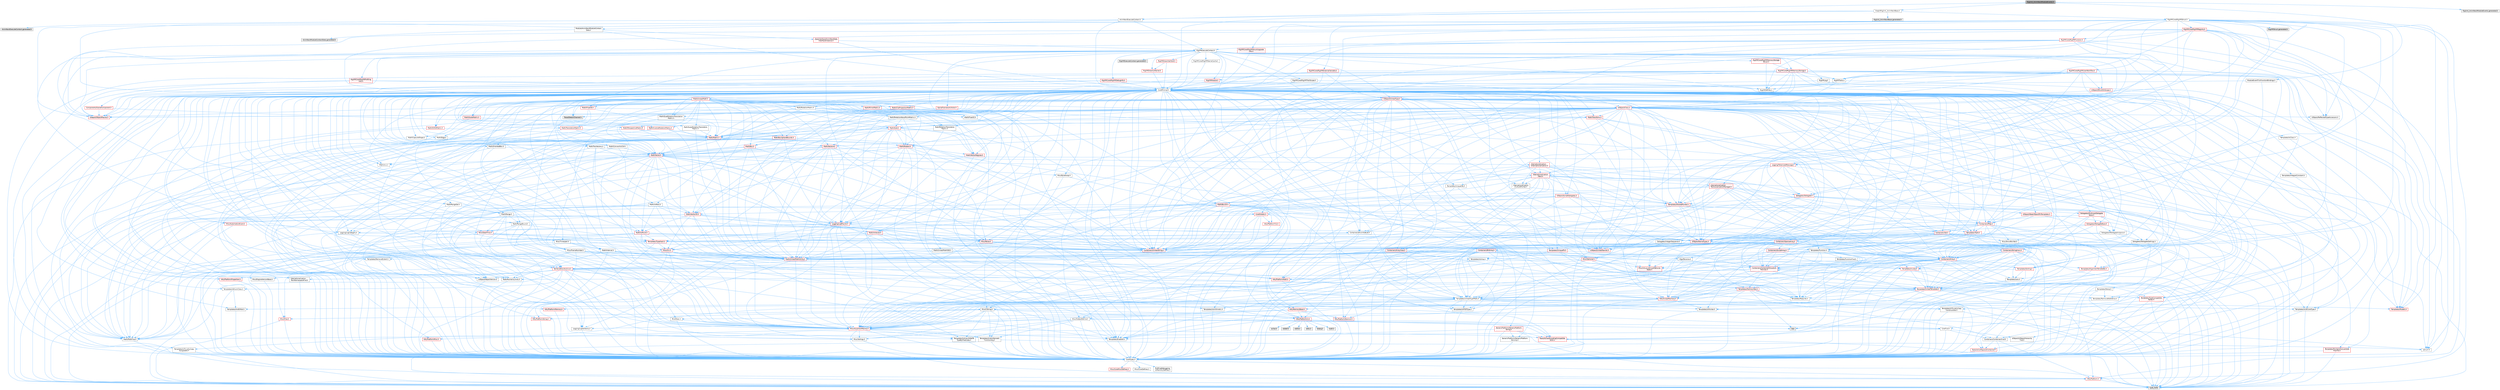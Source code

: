digraph "RigUnit_AnimNextModuleEvents.h"
{
 // INTERACTIVE_SVG=YES
 // LATEX_PDF_SIZE
  bgcolor="transparent";
  edge [fontname=Helvetica,fontsize=10,labelfontname=Helvetica,labelfontsize=10];
  node [fontname=Helvetica,fontsize=10,shape=box,height=0.2,width=0.4];
  Node1 [id="Node000001",label="RigUnit_AnimNextModuleEvents.h",height=0.2,width=0.4,color="gray40", fillcolor="grey60", style="filled", fontcolor="black",tooltip=" "];
  Node1 -> Node2 [id="edge1_Node000001_Node000002",color="steelblue1",style="solid",tooltip=" "];
  Node2 [id="Node000002",label="Graph/RigUnit_AnimNextBase.h",height=0.2,width=0.4,color="grey40", fillcolor="white", style="filled",URL="$df/d32/RigUnit__AnimNextBase_8h.html",tooltip=" "];
  Node2 -> Node3 [id="edge2_Node000002_Node000003",color="steelblue1",style="solid",tooltip=" "];
  Node3 [id="Node000003",label="CoreMinimal.h",height=0.2,width=0.4,color="grey40", fillcolor="white", style="filled",URL="$d7/d67/CoreMinimal_8h.html",tooltip=" "];
  Node3 -> Node4 [id="edge3_Node000003_Node000004",color="steelblue1",style="solid",tooltip=" "];
  Node4 [id="Node000004",label="CoreTypes.h",height=0.2,width=0.4,color="grey40", fillcolor="white", style="filled",URL="$dc/dec/CoreTypes_8h.html",tooltip=" "];
  Node4 -> Node5 [id="edge4_Node000004_Node000005",color="steelblue1",style="solid",tooltip=" "];
  Node5 [id="Node000005",label="HAL/Platform.h",height=0.2,width=0.4,color="red", fillcolor="#FFF0F0", style="filled",URL="$d9/dd0/Platform_8h.html",tooltip=" "];
  Node5 -> Node8 [id="edge5_Node000005_Node000008",color="steelblue1",style="solid",tooltip=" "];
  Node8 [id="Node000008",label="type_traits",height=0.2,width=0.4,color="grey60", fillcolor="#E0E0E0", style="filled",tooltip=" "];
  Node4 -> Node15 [id="edge6_Node000004_Node000015",color="steelblue1",style="solid",tooltip=" "];
  Node15 [id="Node000015",label="ProfilingDebugging\l/UMemoryDefines.h",height=0.2,width=0.4,color="grey40", fillcolor="white", style="filled",URL="$d2/da2/UMemoryDefines_8h.html",tooltip=" "];
  Node4 -> Node16 [id="edge7_Node000004_Node000016",color="steelblue1",style="solid",tooltip=" "];
  Node16 [id="Node000016",label="Misc/CoreMiscDefines.h",height=0.2,width=0.4,color="red", fillcolor="#FFF0F0", style="filled",URL="$da/d38/CoreMiscDefines_8h.html",tooltip=" "];
  Node16 -> Node5 [id="edge8_Node000016_Node000005",color="steelblue1",style="solid",tooltip=" "];
  Node4 -> Node17 [id="edge9_Node000004_Node000017",color="steelblue1",style="solid",tooltip=" "];
  Node17 [id="Node000017",label="Misc/CoreDefines.h",height=0.2,width=0.4,color="grey40", fillcolor="white", style="filled",URL="$d3/dd2/CoreDefines_8h.html",tooltip=" "];
  Node3 -> Node18 [id="edge10_Node000003_Node000018",color="steelblue1",style="solid",tooltip=" "];
  Node18 [id="Node000018",label="CoreFwd.h",height=0.2,width=0.4,color="grey40", fillcolor="white", style="filled",URL="$d1/d1e/CoreFwd_8h.html",tooltip=" "];
  Node18 -> Node4 [id="edge11_Node000018_Node000004",color="steelblue1",style="solid",tooltip=" "];
  Node18 -> Node19 [id="edge12_Node000018_Node000019",color="steelblue1",style="solid",tooltip=" "];
  Node19 [id="Node000019",label="Containers/ContainersFwd.h",height=0.2,width=0.4,color="grey40", fillcolor="white", style="filled",URL="$d4/d0a/ContainersFwd_8h.html",tooltip=" "];
  Node19 -> Node5 [id="edge13_Node000019_Node000005",color="steelblue1",style="solid",tooltip=" "];
  Node19 -> Node4 [id="edge14_Node000019_Node000004",color="steelblue1",style="solid",tooltip=" "];
  Node19 -> Node20 [id="edge15_Node000019_Node000020",color="steelblue1",style="solid",tooltip=" "];
  Node20 [id="Node000020",label="Traits/IsContiguousContainer.h",height=0.2,width=0.4,color="red", fillcolor="#FFF0F0", style="filled",URL="$d5/d3c/IsContiguousContainer_8h.html",tooltip=" "];
  Node20 -> Node4 [id="edge16_Node000020_Node000004",color="steelblue1",style="solid",tooltip=" "];
  Node18 -> Node23 [id="edge17_Node000018_Node000023",color="steelblue1",style="solid",tooltip=" "];
  Node23 [id="Node000023",label="Math/MathFwd.h",height=0.2,width=0.4,color="grey40", fillcolor="white", style="filled",URL="$d2/d10/MathFwd_8h.html",tooltip=" "];
  Node23 -> Node5 [id="edge18_Node000023_Node000005",color="steelblue1",style="solid",tooltip=" "];
  Node18 -> Node24 [id="edge19_Node000018_Node000024",color="steelblue1",style="solid",tooltip=" "];
  Node24 [id="Node000024",label="UObject/UObjectHierarchy\lFwd.h",height=0.2,width=0.4,color="grey40", fillcolor="white", style="filled",URL="$d3/d13/UObjectHierarchyFwd_8h.html",tooltip=" "];
  Node3 -> Node24 [id="edge20_Node000003_Node000024",color="steelblue1",style="solid",tooltip=" "];
  Node3 -> Node19 [id="edge21_Node000003_Node000019",color="steelblue1",style="solid",tooltip=" "];
  Node3 -> Node25 [id="edge22_Node000003_Node000025",color="steelblue1",style="solid",tooltip=" "];
  Node25 [id="Node000025",label="Misc/VarArgs.h",height=0.2,width=0.4,color="grey40", fillcolor="white", style="filled",URL="$d5/d6f/VarArgs_8h.html",tooltip=" "];
  Node25 -> Node4 [id="edge23_Node000025_Node000004",color="steelblue1",style="solid",tooltip=" "];
  Node3 -> Node26 [id="edge24_Node000003_Node000026",color="steelblue1",style="solid",tooltip=" "];
  Node26 [id="Node000026",label="Logging/LogVerbosity.h",height=0.2,width=0.4,color="grey40", fillcolor="white", style="filled",URL="$d2/d8f/LogVerbosity_8h.html",tooltip=" "];
  Node26 -> Node4 [id="edge25_Node000026_Node000004",color="steelblue1",style="solid",tooltip=" "];
  Node3 -> Node27 [id="edge26_Node000003_Node000027",color="steelblue1",style="solid",tooltip=" "];
  Node27 [id="Node000027",label="Misc/OutputDevice.h",height=0.2,width=0.4,color="grey40", fillcolor="white", style="filled",URL="$d7/d32/OutputDevice_8h.html",tooltip=" "];
  Node27 -> Node18 [id="edge27_Node000027_Node000018",color="steelblue1",style="solid",tooltip=" "];
  Node27 -> Node4 [id="edge28_Node000027_Node000004",color="steelblue1",style="solid",tooltip=" "];
  Node27 -> Node26 [id="edge29_Node000027_Node000026",color="steelblue1",style="solid",tooltip=" "];
  Node27 -> Node25 [id="edge30_Node000027_Node000025",color="steelblue1",style="solid",tooltip=" "];
  Node27 -> Node28 [id="edge31_Node000027_Node000028",color="steelblue1",style="solid",tooltip=" "];
  Node28 [id="Node000028",label="Templates/IsArrayOrRefOf\lTypeByPredicate.h",height=0.2,width=0.4,color="grey40", fillcolor="white", style="filled",URL="$d6/da1/IsArrayOrRefOfTypeByPredicate_8h.html",tooltip=" "];
  Node28 -> Node4 [id="edge32_Node000028_Node000004",color="steelblue1",style="solid",tooltip=" "];
  Node27 -> Node29 [id="edge33_Node000027_Node000029",color="steelblue1",style="solid",tooltip=" "];
  Node29 [id="Node000029",label="Templates/IsValidVariadic\lFunctionArg.h",height=0.2,width=0.4,color="grey40", fillcolor="white", style="filled",URL="$d0/dc8/IsValidVariadicFunctionArg_8h.html",tooltip=" "];
  Node29 -> Node4 [id="edge34_Node000029_Node000004",color="steelblue1",style="solid",tooltip=" "];
  Node29 -> Node30 [id="edge35_Node000029_Node000030",color="steelblue1",style="solid",tooltip=" "];
  Node30 [id="Node000030",label="IsEnum.h",height=0.2,width=0.4,color="grey40", fillcolor="white", style="filled",URL="$d4/de5/IsEnum_8h.html",tooltip=" "];
  Node29 -> Node8 [id="edge36_Node000029_Node000008",color="steelblue1",style="solid",tooltip=" "];
  Node27 -> Node31 [id="edge37_Node000027_Node000031",color="steelblue1",style="solid",tooltip=" "];
  Node31 [id="Node000031",label="Traits/IsCharEncodingCompatible\lWith.h",height=0.2,width=0.4,color="red", fillcolor="#FFF0F0", style="filled",URL="$df/dd1/IsCharEncodingCompatibleWith_8h.html",tooltip=" "];
  Node31 -> Node8 [id="edge38_Node000031_Node000008",color="steelblue1",style="solid",tooltip=" "];
  Node3 -> Node33 [id="edge39_Node000003_Node000033",color="steelblue1",style="solid",tooltip=" "];
  Node33 [id="Node000033",label="HAL/PlatformCrt.h",height=0.2,width=0.4,color="red", fillcolor="#FFF0F0", style="filled",URL="$d8/d75/PlatformCrt_8h.html",tooltip=" "];
  Node33 -> Node34 [id="edge40_Node000033_Node000034",color="steelblue1",style="solid",tooltip=" "];
  Node34 [id="Node000034",label="new",height=0.2,width=0.4,color="grey60", fillcolor="#E0E0E0", style="filled",tooltip=" "];
  Node33 -> Node35 [id="edge41_Node000033_Node000035",color="steelblue1",style="solid",tooltip=" "];
  Node35 [id="Node000035",label="wchar.h",height=0.2,width=0.4,color="grey60", fillcolor="#E0E0E0", style="filled",tooltip=" "];
  Node33 -> Node36 [id="edge42_Node000033_Node000036",color="steelblue1",style="solid",tooltip=" "];
  Node36 [id="Node000036",label="stddef.h",height=0.2,width=0.4,color="grey60", fillcolor="#E0E0E0", style="filled",tooltip=" "];
  Node33 -> Node37 [id="edge43_Node000033_Node000037",color="steelblue1",style="solid",tooltip=" "];
  Node37 [id="Node000037",label="stdlib.h",height=0.2,width=0.4,color="grey60", fillcolor="#E0E0E0", style="filled",tooltip=" "];
  Node33 -> Node38 [id="edge44_Node000033_Node000038",color="steelblue1",style="solid",tooltip=" "];
  Node38 [id="Node000038",label="stdio.h",height=0.2,width=0.4,color="grey60", fillcolor="#E0E0E0", style="filled",tooltip=" "];
  Node33 -> Node39 [id="edge45_Node000033_Node000039",color="steelblue1",style="solid",tooltip=" "];
  Node39 [id="Node000039",label="stdarg.h",height=0.2,width=0.4,color="grey60", fillcolor="#E0E0E0", style="filled",tooltip=" "];
  Node33 -> Node40 [id="edge46_Node000033_Node000040",color="steelblue1",style="solid",tooltip=" "];
  Node40 [id="Node000040",label="math.h",height=0.2,width=0.4,color="grey60", fillcolor="#E0E0E0", style="filled",tooltip=" "];
  Node3 -> Node43 [id="edge47_Node000003_Node000043",color="steelblue1",style="solid",tooltip=" "];
  Node43 [id="Node000043",label="HAL/PlatformMisc.h",height=0.2,width=0.4,color="red", fillcolor="#FFF0F0", style="filled",URL="$d0/df5/PlatformMisc_8h.html",tooltip=" "];
  Node43 -> Node4 [id="edge48_Node000043_Node000004",color="steelblue1",style="solid",tooltip=" "];
  Node3 -> Node62 [id="edge49_Node000003_Node000062",color="steelblue1",style="solid",tooltip=" "];
  Node62 [id="Node000062",label="Misc/AssertionMacros.h",height=0.2,width=0.4,color="red", fillcolor="#FFF0F0", style="filled",URL="$d0/dfa/AssertionMacros_8h.html",tooltip=" "];
  Node62 -> Node4 [id="edge50_Node000062_Node000004",color="steelblue1",style="solid",tooltip=" "];
  Node62 -> Node5 [id="edge51_Node000062_Node000005",color="steelblue1",style="solid",tooltip=" "];
  Node62 -> Node43 [id="edge52_Node000062_Node000043",color="steelblue1",style="solid",tooltip=" "];
  Node62 -> Node63 [id="edge53_Node000062_Node000063",color="steelblue1",style="solid",tooltip=" "];
  Node63 [id="Node000063",label="Templates/EnableIf.h",height=0.2,width=0.4,color="grey40", fillcolor="white", style="filled",URL="$d7/d60/EnableIf_8h.html",tooltip=" "];
  Node63 -> Node4 [id="edge54_Node000063_Node000004",color="steelblue1",style="solid",tooltip=" "];
  Node62 -> Node28 [id="edge55_Node000062_Node000028",color="steelblue1",style="solid",tooltip=" "];
  Node62 -> Node29 [id="edge56_Node000062_Node000029",color="steelblue1",style="solid",tooltip=" "];
  Node62 -> Node31 [id="edge57_Node000062_Node000031",color="steelblue1",style="solid",tooltip=" "];
  Node62 -> Node25 [id="edge58_Node000062_Node000025",color="steelblue1",style="solid",tooltip=" "];
  Node3 -> Node71 [id="edge59_Node000003_Node000071",color="steelblue1",style="solid",tooltip=" "];
  Node71 [id="Node000071",label="Templates/IsPointer.h",height=0.2,width=0.4,color="grey40", fillcolor="white", style="filled",URL="$d7/d05/IsPointer_8h.html",tooltip=" "];
  Node71 -> Node4 [id="edge60_Node000071_Node000004",color="steelblue1",style="solid",tooltip=" "];
  Node3 -> Node72 [id="edge61_Node000003_Node000072",color="steelblue1",style="solid",tooltip=" "];
  Node72 [id="Node000072",label="HAL/PlatformMemory.h",height=0.2,width=0.4,color="red", fillcolor="#FFF0F0", style="filled",URL="$de/d68/PlatformMemory_8h.html",tooltip=" "];
  Node72 -> Node4 [id="edge62_Node000072_Node000004",color="steelblue1",style="solid",tooltip=" "];
  Node3 -> Node55 [id="edge63_Node000003_Node000055",color="steelblue1",style="solid",tooltip=" "];
  Node55 [id="Node000055",label="HAL/PlatformAtomics.h",height=0.2,width=0.4,color="red", fillcolor="#FFF0F0", style="filled",URL="$d3/d36/PlatformAtomics_8h.html",tooltip=" "];
  Node55 -> Node4 [id="edge64_Node000055_Node000004",color="steelblue1",style="solid",tooltip=" "];
  Node3 -> Node77 [id="edge65_Node000003_Node000077",color="steelblue1",style="solid",tooltip=" "];
  Node77 [id="Node000077",label="Misc/Exec.h",height=0.2,width=0.4,color="grey40", fillcolor="white", style="filled",URL="$de/ddb/Exec_8h.html",tooltip=" "];
  Node77 -> Node4 [id="edge66_Node000077_Node000004",color="steelblue1",style="solid",tooltip=" "];
  Node77 -> Node62 [id="edge67_Node000077_Node000062",color="steelblue1",style="solid",tooltip=" "];
  Node3 -> Node78 [id="edge68_Node000003_Node000078",color="steelblue1",style="solid",tooltip=" "];
  Node78 [id="Node000078",label="HAL/MemoryBase.h",height=0.2,width=0.4,color="red", fillcolor="#FFF0F0", style="filled",URL="$d6/d9f/MemoryBase_8h.html",tooltip=" "];
  Node78 -> Node4 [id="edge69_Node000078_Node000004",color="steelblue1",style="solid",tooltip=" "];
  Node78 -> Node55 [id="edge70_Node000078_Node000055",color="steelblue1",style="solid",tooltip=" "];
  Node78 -> Node33 [id="edge71_Node000078_Node000033",color="steelblue1",style="solid",tooltip=" "];
  Node78 -> Node77 [id="edge72_Node000078_Node000077",color="steelblue1",style="solid",tooltip=" "];
  Node78 -> Node27 [id="edge73_Node000078_Node000027",color="steelblue1",style="solid",tooltip=" "];
  Node3 -> Node88 [id="edge74_Node000003_Node000088",color="steelblue1",style="solid",tooltip=" "];
  Node88 [id="Node000088",label="HAL/UnrealMemory.h",height=0.2,width=0.4,color="red", fillcolor="#FFF0F0", style="filled",URL="$d9/d96/UnrealMemory_8h.html",tooltip=" "];
  Node88 -> Node4 [id="edge75_Node000088_Node000004",color="steelblue1",style="solid",tooltip=" "];
  Node88 -> Node78 [id="edge76_Node000088_Node000078",color="steelblue1",style="solid",tooltip=" "];
  Node88 -> Node72 [id="edge77_Node000088_Node000072",color="steelblue1",style="solid",tooltip=" "];
  Node88 -> Node71 [id="edge78_Node000088_Node000071",color="steelblue1",style="solid",tooltip=" "];
  Node3 -> Node90 [id="edge79_Node000003_Node000090",color="steelblue1",style="solid",tooltip=" "];
  Node90 [id="Node000090",label="Templates/IsArithmetic.h",height=0.2,width=0.4,color="grey40", fillcolor="white", style="filled",URL="$d2/d5d/IsArithmetic_8h.html",tooltip=" "];
  Node90 -> Node4 [id="edge80_Node000090_Node000004",color="steelblue1",style="solid",tooltip=" "];
  Node3 -> Node84 [id="edge81_Node000003_Node000084",color="steelblue1",style="solid",tooltip=" "];
  Node84 [id="Node000084",label="Templates/AndOrNot.h",height=0.2,width=0.4,color="grey40", fillcolor="white", style="filled",URL="$db/d0a/AndOrNot_8h.html",tooltip=" "];
  Node84 -> Node4 [id="edge82_Node000084_Node000004",color="steelblue1",style="solid",tooltip=" "];
  Node3 -> Node91 [id="edge83_Node000003_Node000091",color="steelblue1",style="solid",tooltip=" "];
  Node91 [id="Node000091",label="Templates/IsPODType.h",height=0.2,width=0.4,color="grey40", fillcolor="white", style="filled",URL="$d7/db1/IsPODType_8h.html",tooltip=" "];
  Node91 -> Node4 [id="edge84_Node000091_Node000004",color="steelblue1",style="solid",tooltip=" "];
  Node3 -> Node92 [id="edge85_Node000003_Node000092",color="steelblue1",style="solid",tooltip=" "];
  Node92 [id="Node000092",label="Templates/IsUECoreType.h",height=0.2,width=0.4,color="grey40", fillcolor="white", style="filled",URL="$d1/db8/IsUECoreType_8h.html",tooltip=" "];
  Node92 -> Node4 [id="edge86_Node000092_Node000004",color="steelblue1",style="solid",tooltip=" "];
  Node92 -> Node8 [id="edge87_Node000092_Node000008",color="steelblue1",style="solid",tooltip=" "];
  Node3 -> Node85 [id="edge88_Node000003_Node000085",color="steelblue1",style="solid",tooltip=" "];
  Node85 [id="Node000085",label="Templates/IsTriviallyCopy\lConstructible.h",height=0.2,width=0.4,color="grey40", fillcolor="white", style="filled",URL="$d3/d78/IsTriviallyCopyConstructible_8h.html",tooltip=" "];
  Node85 -> Node4 [id="edge89_Node000085_Node000004",color="steelblue1",style="solid",tooltip=" "];
  Node85 -> Node8 [id="edge90_Node000085_Node000008",color="steelblue1",style="solid",tooltip=" "];
  Node3 -> Node93 [id="edge91_Node000003_Node000093",color="steelblue1",style="solid",tooltip=" "];
  Node93 [id="Node000093",label="Templates/UnrealTypeTraits.h",height=0.2,width=0.4,color="grey40", fillcolor="white", style="filled",URL="$d2/d2d/UnrealTypeTraits_8h.html",tooltip=" "];
  Node93 -> Node4 [id="edge92_Node000093_Node000004",color="steelblue1",style="solid",tooltip=" "];
  Node93 -> Node71 [id="edge93_Node000093_Node000071",color="steelblue1",style="solid",tooltip=" "];
  Node93 -> Node62 [id="edge94_Node000093_Node000062",color="steelblue1",style="solid",tooltip=" "];
  Node93 -> Node84 [id="edge95_Node000093_Node000084",color="steelblue1",style="solid",tooltip=" "];
  Node93 -> Node63 [id="edge96_Node000093_Node000063",color="steelblue1",style="solid",tooltip=" "];
  Node93 -> Node90 [id="edge97_Node000093_Node000090",color="steelblue1",style="solid",tooltip=" "];
  Node93 -> Node30 [id="edge98_Node000093_Node000030",color="steelblue1",style="solid",tooltip=" "];
  Node93 -> Node94 [id="edge99_Node000093_Node000094",color="steelblue1",style="solid",tooltip=" "];
  Node94 [id="Node000094",label="Templates/Models.h",height=0.2,width=0.4,color="red", fillcolor="#FFF0F0", style="filled",URL="$d3/d0c/Models_8h.html",tooltip=" "];
  Node93 -> Node91 [id="edge100_Node000093_Node000091",color="steelblue1",style="solid",tooltip=" "];
  Node93 -> Node92 [id="edge101_Node000093_Node000092",color="steelblue1",style="solid",tooltip=" "];
  Node93 -> Node85 [id="edge102_Node000093_Node000085",color="steelblue1",style="solid",tooltip=" "];
  Node3 -> Node63 [id="edge103_Node000003_Node000063",color="steelblue1",style="solid",tooltip=" "];
  Node3 -> Node95 [id="edge104_Node000003_Node000095",color="steelblue1",style="solid",tooltip=" "];
  Node95 [id="Node000095",label="Templates/RemoveReference.h",height=0.2,width=0.4,color="grey40", fillcolor="white", style="filled",URL="$da/dbe/RemoveReference_8h.html",tooltip=" "];
  Node95 -> Node4 [id="edge105_Node000095_Node000004",color="steelblue1",style="solid",tooltip=" "];
  Node3 -> Node96 [id="edge106_Node000003_Node000096",color="steelblue1",style="solid",tooltip=" "];
  Node96 [id="Node000096",label="Templates/IntegralConstant.h",height=0.2,width=0.4,color="grey40", fillcolor="white", style="filled",URL="$db/d1b/IntegralConstant_8h.html",tooltip=" "];
  Node96 -> Node4 [id="edge107_Node000096_Node000004",color="steelblue1",style="solid",tooltip=" "];
  Node3 -> Node97 [id="edge108_Node000003_Node000097",color="steelblue1",style="solid",tooltip=" "];
  Node97 [id="Node000097",label="Templates/IsClass.h",height=0.2,width=0.4,color="grey40", fillcolor="white", style="filled",URL="$db/dcb/IsClass_8h.html",tooltip=" "];
  Node97 -> Node4 [id="edge109_Node000097_Node000004",color="steelblue1",style="solid",tooltip=" "];
  Node3 -> Node98 [id="edge110_Node000003_Node000098",color="steelblue1",style="solid",tooltip=" "];
  Node98 [id="Node000098",label="Templates/TypeCompatible\lBytes.h",height=0.2,width=0.4,color="red", fillcolor="#FFF0F0", style="filled",URL="$df/d0a/TypeCompatibleBytes_8h.html",tooltip=" "];
  Node98 -> Node4 [id="edge111_Node000098_Node000004",color="steelblue1",style="solid",tooltip=" "];
  Node98 -> Node34 [id="edge112_Node000098_Node000034",color="steelblue1",style="solid",tooltip=" "];
  Node98 -> Node8 [id="edge113_Node000098_Node000008",color="steelblue1",style="solid",tooltip=" "];
  Node3 -> Node20 [id="edge114_Node000003_Node000020",color="steelblue1",style="solid",tooltip=" "];
  Node3 -> Node99 [id="edge115_Node000003_Node000099",color="steelblue1",style="solid",tooltip=" "];
  Node99 [id="Node000099",label="Templates/UnrealTemplate.h",height=0.2,width=0.4,color="red", fillcolor="#FFF0F0", style="filled",URL="$d4/d24/UnrealTemplate_8h.html",tooltip=" "];
  Node99 -> Node4 [id="edge116_Node000099_Node000004",color="steelblue1",style="solid",tooltip=" "];
  Node99 -> Node71 [id="edge117_Node000099_Node000071",color="steelblue1",style="solid",tooltip=" "];
  Node99 -> Node88 [id="edge118_Node000099_Node000088",color="steelblue1",style="solid",tooltip=" "];
  Node99 -> Node93 [id="edge119_Node000099_Node000093",color="steelblue1",style="solid",tooltip=" "];
  Node99 -> Node95 [id="edge120_Node000099_Node000095",color="steelblue1",style="solid",tooltip=" "];
  Node99 -> Node65 [id="edge121_Node000099_Node000065",color="steelblue1",style="solid",tooltip=" "];
  Node65 [id="Node000065",label="Templates/Requires.h",height=0.2,width=0.4,color="grey40", fillcolor="white", style="filled",URL="$dc/d96/Requires_8h.html",tooltip=" "];
  Node65 -> Node63 [id="edge122_Node000065_Node000063",color="steelblue1",style="solid",tooltip=" "];
  Node65 -> Node8 [id="edge123_Node000065_Node000008",color="steelblue1",style="solid",tooltip=" "];
  Node99 -> Node98 [id="edge124_Node000099_Node000098",color="steelblue1",style="solid",tooltip=" "];
  Node99 -> Node20 [id="edge125_Node000099_Node000020",color="steelblue1",style="solid",tooltip=" "];
  Node99 -> Node8 [id="edge126_Node000099_Node000008",color="steelblue1",style="solid",tooltip=" "];
  Node3 -> Node48 [id="edge127_Node000003_Node000048",color="steelblue1",style="solid",tooltip=" "];
  Node48 [id="Node000048",label="Math/NumericLimits.h",height=0.2,width=0.4,color="grey40", fillcolor="white", style="filled",URL="$df/d1b/NumericLimits_8h.html",tooltip=" "];
  Node48 -> Node4 [id="edge128_Node000048_Node000004",color="steelblue1",style="solid",tooltip=" "];
  Node3 -> Node103 [id="edge129_Node000003_Node000103",color="steelblue1",style="solid",tooltip=" "];
  Node103 [id="Node000103",label="HAL/PlatformMath.h",height=0.2,width=0.4,color="red", fillcolor="#FFF0F0", style="filled",URL="$dc/d53/PlatformMath_8h.html",tooltip=" "];
  Node103 -> Node4 [id="edge130_Node000103_Node000004",color="steelblue1",style="solid",tooltip=" "];
  Node3 -> Node86 [id="edge131_Node000003_Node000086",color="steelblue1",style="solid",tooltip=" "];
  Node86 [id="Node000086",label="Templates/IsTriviallyCopy\lAssignable.h",height=0.2,width=0.4,color="grey40", fillcolor="white", style="filled",URL="$d2/df2/IsTriviallyCopyAssignable_8h.html",tooltip=" "];
  Node86 -> Node4 [id="edge132_Node000086_Node000004",color="steelblue1",style="solid",tooltip=" "];
  Node86 -> Node8 [id="edge133_Node000086_Node000008",color="steelblue1",style="solid",tooltip=" "];
  Node3 -> Node111 [id="edge134_Node000003_Node000111",color="steelblue1",style="solid",tooltip=" "];
  Node111 [id="Node000111",label="Templates/MemoryOps.h",height=0.2,width=0.4,color="red", fillcolor="#FFF0F0", style="filled",URL="$db/dea/MemoryOps_8h.html",tooltip=" "];
  Node111 -> Node4 [id="edge135_Node000111_Node000004",color="steelblue1",style="solid",tooltip=" "];
  Node111 -> Node88 [id="edge136_Node000111_Node000088",color="steelblue1",style="solid",tooltip=" "];
  Node111 -> Node86 [id="edge137_Node000111_Node000086",color="steelblue1",style="solid",tooltip=" "];
  Node111 -> Node85 [id="edge138_Node000111_Node000085",color="steelblue1",style="solid",tooltip=" "];
  Node111 -> Node65 [id="edge139_Node000111_Node000065",color="steelblue1",style="solid",tooltip=" "];
  Node111 -> Node93 [id="edge140_Node000111_Node000093",color="steelblue1",style="solid",tooltip=" "];
  Node111 -> Node34 [id="edge141_Node000111_Node000034",color="steelblue1",style="solid",tooltip=" "];
  Node111 -> Node8 [id="edge142_Node000111_Node000008",color="steelblue1",style="solid",tooltip=" "];
  Node3 -> Node112 [id="edge143_Node000003_Node000112",color="steelblue1",style="solid",tooltip=" "];
  Node112 [id="Node000112",label="Containers/ContainerAllocation\lPolicies.h",height=0.2,width=0.4,color="red", fillcolor="#FFF0F0", style="filled",URL="$d7/dff/ContainerAllocationPolicies_8h.html",tooltip=" "];
  Node112 -> Node4 [id="edge144_Node000112_Node000004",color="steelblue1",style="solid",tooltip=" "];
  Node112 -> Node112 [id="edge145_Node000112_Node000112",color="steelblue1",style="solid",tooltip=" "];
  Node112 -> Node103 [id="edge146_Node000112_Node000103",color="steelblue1",style="solid",tooltip=" "];
  Node112 -> Node88 [id="edge147_Node000112_Node000088",color="steelblue1",style="solid",tooltip=" "];
  Node112 -> Node48 [id="edge148_Node000112_Node000048",color="steelblue1",style="solid",tooltip=" "];
  Node112 -> Node62 [id="edge149_Node000112_Node000062",color="steelblue1",style="solid",tooltip=" "];
  Node112 -> Node111 [id="edge150_Node000112_Node000111",color="steelblue1",style="solid",tooltip=" "];
  Node112 -> Node98 [id="edge151_Node000112_Node000098",color="steelblue1",style="solid",tooltip=" "];
  Node112 -> Node8 [id="edge152_Node000112_Node000008",color="steelblue1",style="solid",tooltip=" "];
  Node3 -> Node115 [id="edge153_Node000003_Node000115",color="steelblue1",style="solid",tooltip=" "];
  Node115 [id="Node000115",label="Templates/IsEnumClass.h",height=0.2,width=0.4,color="grey40", fillcolor="white", style="filled",URL="$d7/d15/IsEnumClass_8h.html",tooltip=" "];
  Node115 -> Node4 [id="edge154_Node000115_Node000004",color="steelblue1",style="solid",tooltip=" "];
  Node115 -> Node84 [id="edge155_Node000115_Node000084",color="steelblue1",style="solid",tooltip=" "];
  Node3 -> Node116 [id="edge156_Node000003_Node000116",color="steelblue1",style="solid",tooltip=" "];
  Node116 [id="Node000116",label="HAL/PlatformProperties.h",height=0.2,width=0.4,color="red", fillcolor="#FFF0F0", style="filled",URL="$d9/db0/PlatformProperties_8h.html",tooltip=" "];
  Node116 -> Node4 [id="edge157_Node000116_Node000004",color="steelblue1",style="solid",tooltip=" "];
  Node3 -> Node119 [id="edge158_Node000003_Node000119",color="steelblue1",style="solid",tooltip=" "];
  Node119 [id="Node000119",label="Misc/EngineVersionBase.h",height=0.2,width=0.4,color="grey40", fillcolor="white", style="filled",URL="$d5/d2b/EngineVersionBase_8h.html",tooltip=" "];
  Node119 -> Node4 [id="edge159_Node000119_Node000004",color="steelblue1",style="solid",tooltip=" "];
  Node3 -> Node120 [id="edge160_Node000003_Node000120",color="steelblue1",style="solid",tooltip=" "];
  Node120 [id="Node000120",label="Internationalization\l/TextNamespaceFwd.h",height=0.2,width=0.4,color="grey40", fillcolor="white", style="filled",URL="$d8/d97/TextNamespaceFwd_8h.html",tooltip=" "];
  Node120 -> Node4 [id="edge161_Node000120_Node000004",color="steelblue1",style="solid",tooltip=" "];
  Node3 -> Node121 [id="edge162_Node000003_Node000121",color="steelblue1",style="solid",tooltip=" "];
  Node121 [id="Node000121",label="Serialization/Archive.h",height=0.2,width=0.4,color="red", fillcolor="#FFF0F0", style="filled",URL="$d7/d3b/Archive_8h.html",tooltip=" "];
  Node121 -> Node18 [id="edge163_Node000121_Node000018",color="steelblue1",style="solid",tooltip=" "];
  Node121 -> Node4 [id="edge164_Node000121_Node000004",color="steelblue1",style="solid",tooltip=" "];
  Node121 -> Node116 [id="edge165_Node000121_Node000116",color="steelblue1",style="solid",tooltip=" "];
  Node121 -> Node120 [id="edge166_Node000121_Node000120",color="steelblue1",style="solid",tooltip=" "];
  Node121 -> Node23 [id="edge167_Node000121_Node000023",color="steelblue1",style="solid",tooltip=" "];
  Node121 -> Node62 [id="edge168_Node000121_Node000062",color="steelblue1",style="solid",tooltip=" "];
  Node121 -> Node119 [id="edge169_Node000121_Node000119",color="steelblue1",style="solid",tooltip=" "];
  Node121 -> Node25 [id="edge170_Node000121_Node000025",color="steelblue1",style="solid",tooltip=" "];
  Node121 -> Node63 [id="edge171_Node000121_Node000063",color="steelblue1",style="solid",tooltip=" "];
  Node121 -> Node28 [id="edge172_Node000121_Node000028",color="steelblue1",style="solid",tooltip=" "];
  Node121 -> Node115 [id="edge173_Node000121_Node000115",color="steelblue1",style="solid",tooltip=" "];
  Node121 -> Node29 [id="edge174_Node000121_Node000029",color="steelblue1",style="solid",tooltip=" "];
  Node121 -> Node99 [id="edge175_Node000121_Node000099",color="steelblue1",style="solid",tooltip=" "];
  Node121 -> Node31 [id="edge176_Node000121_Node000031",color="steelblue1",style="solid",tooltip=" "];
  Node121 -> Node124 [id="edge177_Node000121_Node000124",color="steelblue1",style="solid",tooltip=" "];
  Node124 [id="Node000124",label="UObject/ObjectVersion.h",height=0.2,width=0.4,color="grey40", fillcolor="white", style="filled",URL="$da/d63/ObjectVersion_8h.html",tooltip=" "];
  Node124 -> Node4 [id="edge178_Node000124_Node000004",color="steelblue1",style="solid",tooltip=" "];
  Node3 -> Node125 [id="edge179_Node000003_Node000125",color="steelblue1",style="solid",tooltip=" "];
  Node125 [id="Node000125",label="Templates/Less.h",height=0.2,width=0.4,color="grey40", fillcolor="white", style="filled",URL="$de/dc8/Less_8h.html",tooltip=" "];
  Node125 -> Node4 [id="edge180_Node000125_Node000004",color="steelblue1",style="solid",tooltip=" "];
  Node125 -> Node99 [id="edge181_Node000125_Node000099",color="steelblue1",style="solid",tooltip=" "];
  Node3 -> Node126 [id="edge182_Node000003_Node000126",color="steelblue1",style="solid",tooltip=" "];
  Node126 [id="Node000126",label="Templates/Sorting.h",height=0.2,width=0.4,color="red", fillcolor="#FFF0F0", style="filled",URL="$d3/d9e/Sorting_8h.html",tooltip=" "];
  Node126 -> Node4 [id="edge183_Node000126_Node000004",color="steelblue1",style="solid",tooltip=" "];
  Node126 -> Node103 [id="edge184_Node000126_Node000103",color="steelblue1",style="solid",tooltip=" "];
  Node126 -> Node125 [id="edge185_Node000126_Node000125",color="steelblue1",style="solid",tooltip=" "];
  Node3 -> Node137 [id="edge186_Node000003_Node000137",color="steelblue1",style="solid",tooltip=" "];
  Node137 [id="Node000137",label="Misc/Char.h",height=0.2,width=0.4,color="red", fillcolor="#FFF0F0", style="filled",URL="$d0/d58/Char_8h.html",tooltip=" "];
  Node137 -> Node4 [id="edge187_Node000137_Node000004",color="steelblue1",style="solid",tooltip=" "];
  Node137 -> Node8 [id="edge188_Node000137_Node000008",color="steelblue1",style="solid",tooltip=" "];
  Node3 -> Node140 [id="edge189_Node000003_Node000140",color="steelblue1",style="solid",tooltip=" "];
  Node140 [id="Node000140",label="GenericPlatform/GenericPlatform\lStricmp.h",height=0.2,width=0.4,color="grey40", fillcolor="white", style="filled",URL="$d2/d86/GenericPlatformStricmp_8h.html",tooltip=" "];
  Node140 -> Node4 [id="edge190_Node000140_Node000004",color="steelblue1",style="solid",tooltip=" "];
  Node3 -> Node141 [id="edge191_Node000003_Node000141",color="steelblue1",style="solid",tooltip=" "];
  Node141 [id="Node000141",label="GenericPlatform/GenericPlatform\lString.h",height=0.2,width=0.4,color="red", fillcolor="#FFF0F0", style="filled",URL="$dd/d20/GenericPlatformString_8h.html",tooltip=" "];
  Node141 -> Node4 [id="edge192_Node000141_Node000004",color="steelblue1",style="solid",tooltip=" "];
  Node141 -> Node140 [id="edge193_Node000141_Node000140",color="steelblue1",style="solid",tooltip=" "];
  Node141 -> Node63 [id="edge194_Node000141_Node000063",color="steelblue1",style="solid",tooltip=" "];
  Node141 -> Node31 [id="edge195_Node000141_Node000031",color="steelblue1",style="solid",tooltip=" "];
  Node141 -> Node8 [id="edge196_Node000141_Node000008",color="steelblue1",style="solid",tooltip=" "];
  Node3 -> Node74 [id="edge197_Node000003_Node000074",color="steelblue1",style="solid",tooltip=" "];
  Node74 [id="Node000074",label="HAL/PlatformString.h",height=0.2,width=0.4,color="red", fillcolor="#FFF0F0", style="filled",URL="$db/db5/PlatformString_8h.html",tooltip=" "];
  Node74 -> Node4 [id="edge198_Node000074_Node000004",color="steelblue1",style="solid",tooltip=" "];
  Node3 -> Node144 [id="edge199_Node000003_Node000144",color="steelblue1",style="solid",tooltip=" "];
  Node144 [id="Node000144",label="Misc/CString.h",height=0.2,width=0.4,color="grey40", fillcolor="white", style="filled",URL="$d2/d49/CString_8h.html",tooltip=" "];
  Node144 -> Node4 [id="edge200_Node000144_Node000004",color="steelblue1",style="solid",tooltip=" "];
  Node144 -> Node33 [id="edge201_Node000144_Node000033",color="steelblue1",style="solid",tooltip=" "];
  Node144 -> Node74 [id="edge202_Node000144_Node000074",color="steelblue1",style="solid",tooltip=" "];
  Node144 -> Node62 [id="edge203_Node000144_Node000062",color="steelblue1",style="solid",tooltip=" "];
  Node144 -> Node137 [id="edge204_Node000144_Node000137",color="steelblue1",style="solid",tooltip=" "];
  Node144 -> Node25 [id="edge205_Node000144_Node000025",color="steelblue1",style="solid",tooltip=" "];
  Node144 -> Node28 [id="edge206_Node000144_Node000028",color="steelblue1",style="solid",tooltip=" "];
  Node144 -> Node29 [id="edge207_Node000144_Node000029",color="steelblue1",style="solid",tooltip=" "];
  Node144 -> Node31 [id="edge208_Node000144_Node000031",color="steelblue1",style="solid",tooltip=" "];
  Node3 -> Node145 [id="edge209_Node000003_Node000145",color="steelblue1",style="solid",tooltip=" "];
  Node145 [id="Node000145",label="Misc/Crc.h",height=0.2,width=0.4,color="red", fillcolor="#FFF0F0", style="filled",URL="$d4/dd2/Crc_8h.html",tooltip=" "];
  Node145 -> Node4 [id="edge210_Node000145_Node000004",color="steelblue1",style="solid",tooltip=" "];
  Node145 -> Node74 [id="edge211_Node000145_Node000074",color="steelblue1",style="solid",tooltip=" "];
  Node145 -> Node62 [id="edge212_Node000145_Node000062",color="steelblue1",style="solid",tooltip=" "];
  Node145 -> Node144 [id="edge213_Node000145_Node000144",color="steelblue1",style="solid",tooltip=" "];
  Node145 -> Node137 [id="edge214_Node000145_Node000137",color="steelblue1",style="solid",tooltip=" "];
  Node145 -> Node93 [id="edge215_Node000145_Node000093",color="steelblue1",style="solid",tooltip=" "];
  Node3 -> Node136 [id="edge216_Node000003_Node000136",color="steelblue1",style="solid",tooltip=" "];
  Node136 [id="Node000136",label="Math/UnrealMathUtility.h",height=0.2,width=0.4,color="red", fillcolor="#FFF0F0", style="filled",URL="$db/db8/UnrealMathUtility_8h.html",tooltip=" "];
  Node136 -> Node4 [id="edge217_Node000136_Node000004",color="steelblue1",style="solid",tooltip=" "];
  Node136 -> Node62 [id="edge218_Node000136_Node000062",color="steelblue1",style="solid",tooltip=" "];
  Node136 -> Node103 [id="edge219_Node000136_Node000103",color="steelblue1",style="solid",tooltip=" "];
  Node136 -> Node23 [id="edge220_Node000136_Node000023",color="steelblue1",style="solid",tooltip=" "];
  Node136 -> Node65 [id="edge221_Node000136_Node000065",color="steelblue1",style="solid",tooltip=" "];
  Node3 -> Node146 [id="edge222_Node000003_Node000146",color="steelblue1",style="solid",tooltip=" "];
  Node146 [id="Node000146",label="Containers/UnrealString.h",height=0.2,width=0.4,color="red", fillcolor="#FFF0F0", style="filled",URL="$d5/dba/UnrealString_8h.html",tooltip=" "];
  Node3 -> Node150 [id="edge223_Node000003_Node000150",color="steelblue1",style="solid",tooltip=" "];
  Node150 [id="Node000150",label="Containers/Array.h",height=0.2,width=0.4,color="red", fillcolor="#FFF0F0", style="filled",URL="$df/dd0/Array_8h.html",tooltip=" "];
  Node150 -> Node4 [id="edge224_Node000150_Node000004",color="steelblue1",style="solid",tooltip=" "];
  Node150 -> Node62 [id="edge225_Node000150_Node000062",color="steelblue1",style="solid",tooltip=" "];
  Node150 -> Node151 [id="edge226_Node000150_Node000151",color="steelblue1",style="solid",tooltip=" "];
  Node151 [id="Node000151",label="Misc/IntrusiveUnsetOptional\lState.h",height=0.2,width=0.4,color="red", fillcolor="#FFF0F0", style="filled",URL="$d2/d0a/IntrusiveUnsetOptionalState_8h.html",tooltip=" "];
  Node150 -> Node88 [id="edge227_Node000150_Node000088",color="steelblue1",style="solid",tooltip=" "];
  Node150 -> Node93 [id="edge228_Node000150_Node000093",color="steelblue1",style="solid",tooltip=" "];
  Node150 -> Node99 [id="edge229_Node000150_Node000099",color="steelblue1",style="solid",tooltip=" "];
  Node150 -> Node112 [id="edge230_Node000150_Node000112",color="steelblue1",style="solid",tooltip=" "];
  Node150 -> Node121 [id="edge231_Node000150_Node000121",color="steelblue1",style="solid",tooltip=" "];
  Node150 -> Node129 [id="edge232_Node000150_Node000129",color="steelblue1",style="solid",tooltip=" "];
  Node129 [id="Node000129",label="Templates/Invoke.h",height=0.2,width=0.4,color="red", fillcolor="#FFF0F0", style="filled",URL="$d7/deb/Invoke_8h.html",tooltip=" "];
  Node129 -> Node4 [id="edge233_Node000129_Node000004",color="steelblue1",style="solid",tooltip=" "];
  Node129 -> Node99 [id="edge234_Node000129_Node000099",color="steelblue1",style="solid",tooltip=" "];
  Node129 -> Node8 [id="edge235_Node000129_Node000008",color="steelblue1",style="solid",tooltip=" "];
  Node150 -> Node125 [id="edge236_Node000150_Node000125",color="steelblue1",style="solid",tooltip=" "];
  Node150 -> Node65 [id="edge237_Node000150_Node000065",color="steelblue1",style="solid",tooltip=" "];
  Node150 -> Node126 [id="edge238_Node000150_Node000126",color="steelblue1",style="solid",tooltip=" "];
  Node150 -> Node173 [id="edge239_Node000150_Node000173",color="steelblue1",style="solid",tooltip=" "];
  Node173 [id="Node000173",label="Templates/AlignmentTemplates.h",height=0.2,width=0.4,color="red", fillcolor="#FFF0F0", style="filled",URL="$dd/d32/AlignmentTemplates_8h.html",tooltip=" "];
  Node173 -> Node4 [id="edge240_Node000173_Node000004",color="steelblue1",style="solid",tooltip=" "];
  Node173 -> Node71 [id="edge241_Node000173_Node000071",color="steelblue1",style="solid",tooltip=" "];
  Node150 -> Node8 [id="edge242_Node000150_Node000008",color="steelblue1",style="solid",tooltip=" "];
  Node3 -> Node174 [id="edge243_Node000003_Node000174",color="steelblue1",style="solid",tooltip=" "];
  Node174 [id="Node000174",label="Misc/FrameNumber.h",height=0.2,width=0.4,color="grey40", fillcolor="white", style="filled",URL="$dd/dbd/FrameNumber_8h.html",tooltip=" "];
  Node174 -> Node4 [id="edge244_Node000174_Node000004",color="steelblue1",style="solid",tooltip=" "];
  Node174 -> Node48 [id="edge245_Node000174_Node000048",color="steelblue1",style="solid",tooltip=" "];
  Node174 -> Node136 [id="edge246_Node000174_Node000136",color="steelblue1",style="solid",tooltip=" "];
  Node174 -> Node63 [id="edge247_Node000174_Node000063",color="steelblue1",style="solid",tooltip=" "];
  Node174 -> Node93 [id="edge248_Node000174_Node000093",color="steelblue1",style="solid",tooltip=" "];
  Node3 -> Node175 [id="edge249_Node000003_Node000175",color="steelblue1",style="solid",tooltip=" "];
  Node175 [id="Node000175",label="Misc/Timespan.h",height=0.2,width=0.4,color="grey40", fillcolor="white", style="filled",URL="$da/dd9/Timespan_8h.html",tooltip=" "];
  Node175 -> Node4 [id="edge250_Node000175_Node000004",color="steelblue1",style="solid",tooltip=" "];
  Node175 -> Node176 [id="edge251_Node000175_Node000176",color="steelblue1",style="solid",tooltip=" "];
  Node176 [id="Node000176",label="Math/Interval.h",height=0.2,width=0.4,color="grey40", fillcolor="white", style="filled",URL="$d1/d55/Interval_8h.html",tooltip=" "];
  Node176 -> Node4 [id="edge252_Node000176_Node000004",color="steelblue1",style="solid",tooltip=" "];
  Node176 -> Node90 [id="edge253_Node000176_Node000090",color="steelblue1",style="solid",tooltip=" "];
  Node176 -> Node93 [id="edge254_Node000176_Node000093",color="steelblue1",style="solid",tooltip=" "];
  Node176 -> Node48 [id="edge255_Node000176_Node000048",color="steelblue1",style="solid",tooltip=" "];
  Node176 -> Node136 [id="edge256_Node000176_Node000136",color="steelblue1",style="solid",tooltip=" "];
  Node175 -> Node136 [id="edge257_Node000175_Node000136",color="steelblue1",style="solid",tooltip=" "];
  Node175 -> Node62 [id="edge258_Node000175_Node000062",color="steelblue1",style="solid",tooltip=" "];
  Node3 -> Node177 [id="edge259_Node000003_Node000177",color="steelblue1",style="solid",tooltip=" "];
  Node177 [id="Node000177",label="Containers/StringConv.h",height=0.2,width=0.4,color="red", fillcolor="#FFF0F0", style="filled",URL="$d3/ddf/StringConv_8h.html",tooltip=" "];
  Node177 -> Node4 [id="edge260_Node000177_Node000004",color="steelblue1",style="solid",tooltip=" "];
  Node177 -> Node62 [id="edge261_Node000177_Node000062",color="steelblue1",style="solid",tooltip=" "];
  Node177 -> Node112 [id="edge262_Node000177_Node000112",color="steelblue1",style="solid",tooltip=" "];
  Node177 -> Node150 [id="edge263_Node000177_Node000150",color="steelblue1",style="solid",tooltip=" "];
  Node177 -> Node144 [id="edge264_Node000177_Node000144",color="steelblue1",style="solid",tooltip=" "];
  Node177 -> Node178 [id="edge265_Node000177_Node000178",color="steelblue1",style="solid",tooltip=" "];
  Node178 [id="Node000178",label="Templates/IsArray.h",height=0.2,width=0.4,color="grey40", fillcolor="white", style="filled",URL="$d8/d8d/IsArray_8h.html",tooltip=" "];
  Node178 -> Node4 [id="edge266_Node000178_Node000004",color="steelblue1",style="solid",tooltip=" "];
  Node177 -> Node99 [id="edge267_Node000177_Node000099",color="steelblue1",style="solid",tooltip=" "];
  Node177 -> Node93 [id="edge268_Node000177_Node000093",color="steelblue1",style="solid",tooltip=" "];
  Node177 -> Node31 [id="edge269_Node000177_Node000031",color="steelblue1",style="solid",tooltip=" "];
  Node177 -> Node20 [id="edge270_Node000177_Node000020",color="steelblue1",style="solid",tooltip=" "];
  Node177 -> Node8 [id="edge271_Node000177_Node000008",color="steelblue1",style="solid",tooltip=" "];
  Node3 -> Node179 [id="edge272_Node000003_Node000179",color="steelblue1",style="solid",tooltip=" "];
  Node179 [id="Node000179",label="UObject/UnrealNames.h",height=0.2,width=0.4,color="red", fillcolor="#FFF0F0", style="filled",URL="$d8/db1/UnrealNames_8h.html",tooltip=" "];
  Node179 -> Node4 [id="edge273_Node000179_Node000004",color="steelblue1",style="solid",tooltip=" "];
  Node3 -> Node181 [id="edge274_Node000003_Node000181",color="steelblue1",style="solid",tooltip=" "];
  Node181 [id="Node000181",label="UObject/NameTypes.h",height=0.2,width=0.4,color="red", fillcolor="#FFF0F0", style="filled",URL="$d6/d35/NameTypes_8h.html",tooltip=" "];
  Node181 -> Node4 [id="edge275_Node000181_Node000004",color="steelblue1",style="solid",tooltip=" "];
  Node181 -> Node62 [id="edge276_Node000181_Node000062",color="steelblue1",style="solid",tooltip=" "];
  Node181 -> Node88 [id="edge277_Node000181_Node000088",color="steelblue1",style="solid",tooltip=" "];
  Node181 -> Node93 [id="edge278_Node000181_Node000093",color="steelblue1",style="solid",tooltip=" "];
  Node181 -> Node99 [id="edge279_Node000181_Node000099",color="steelblue1",style="solid",tooltip=" "];
  Node181 -> Node146 [id="edge280_Node000181_Node000146",color="steelblue1",style="solid",tooltip=" "];
  Node181 -> Node177 [id="edge281_Node000181_Node000177",color="steelblue1",style="solid",tooltip=" "];
  Node181 -> Node179 [id="edge282_Node000181_Node000179",color="steelblue1",style="solid",tooltip=" "];
  Node181 -> Node151 [id="edge283_Node000181_Node000151",color="steelblue1",style="solid",tooltip=" "];
  Node3 -> Node189 [id="edge284_Node000003_Node000189",color="steelblue1",style="solid",tooltip=" "];
  Node189 [id="Node000189",label="Misc/Parse.h",height=0.2,width=0.4,color="red", fillcolor="#FFF0F0", style="filled",URL="$dc/d71/Parse_8h.html",tooltip=" "];
  Node189 -> Node146 [id="edge285_Node000189_Node000146",color="steelblue1",style="solid",tooltip=" "];
  Node189 -> Node4 [id="edge286_Node000189_Node000004",color="steelblue1",style="solid",tooltip=" "];
  Node189 -> Node33 [id="edge287_Node000189_Node000033",color="steelblue1",style="solid",tooltip=" "];
  Node189 -> Node190 [id="edge288_Node000189_Node000190",color="steelblue1",style="solid",tooltip=" "];
  Node190 [id="Node000190",label="Templates/Function.h",height=0.2,width=0.4,color="grey40", fillcolor="white", style="filled",URL="$df/df5/Function_8h.html",tooltip=" "];
  Node190 -> Node4 [id="edge289_Node000190_Node000004",color="steelblue1",style="solid",tooltip=" "];
  Node190 -> Node62 [id="edge290_Node000190_Node000062",color="steelblue1",style="solid",tooltip=" "];
  Node190 -> Node151 [id="edge291_Node000190_Node000151",color="steelblue1",style="solid",tooltip=" "];
  Node190 -> Node88 [id="edge292_Node000190_Node000088",color="steelblue1",style="solid",tooltip=" "];
  Node190 -> Node191 [id="edge293_Node000190_Node000191",color="steelblue1",style="solid",tooltip=" "];
  Node191 [id="Node000191",label="Templates/FunctionFwd.h",height=0.2,width=0.4,color="grey40", fillcolor="white", style="filled",URL="$d6/d54/FunctionFwd_8h.html",tooltip=" "];
  Node190 -> Node93 [id="edge294_Node000190_Node000093",color="steelblue1",style="solid",tooltip=" "];
  Node190 -> Node129 [id="edge295_Node000190_Node000129",color="steelblue1",style="solid",tooltip=" "];
  Node190 -> Node99 [id="edge296_Node000190_Node000099",color="steelblue1",style="solid",tooltip=" "];
  Node190 -> Node65 [id="edge297_Node000190_Node000065",color="steelblue1",style="solid",tooltip=" "];
  Node190 -> Node136 [id="edge298_Node000190_Node000136",color="steelblue1",style="solid",tooltip=" "];
  Node190 -> Node34 [id="edge299_Node000190_Node000034",color="steelblue1",style="solid",tooltip=" "];
  Node190 -> Node8 [id="edge300_Node000190_Node000008",color="steelblue1",style="solid",tooltip=" "];
  Node3 -> Node173 [id="edge301_Node000003_Node000173",color="steelblue1",style="solid",tooltip=" "];
  Node3 -> Node192 [id="edge302_Node000003_Node000192",color="steelblue1",style="solid",tooltip=" "];
  Node192 [id="Node000192",label="Misc/StructBuilder.h",height=0.2,width=0.4,color="grey40", fillcolor="white", style="filled",URL="$d9/db3/StructBuilder_8h.html",tooltip=" "];
  Node192 -> Node4 [id="edge303_Node000192_Node000004",color="steelblue1",style="solid",tooltip=" "];
  Node192 -> Node136 [id="edge304_Node000192_Node000136",color="steelblue1",style="solid",tooltip=" "];
  Node192 -> Node173 [id="edge305_Node000192_Node000173",color="steelblue1",style="solid",tooltip=" "];
  Node3 -> Node105 [id="edge306_Node000003_Node000105",color="steelblue1",style="solid",tooltip=" "];
  Node105 [id="Node000105",label="Templates/Decay.h",height=0.2,width=0.4,color="grey40", fillcolor="white", style="filled",URL="$dd/d0f/Decay_8h.html",tooltip=" "];
  Node105 -> Node4 [id="edge307_Node000105_Node000004",color="steelblue1",style="solid",tooltip=" "];
  Node105 -> Node95 [id="edge308_Node000105_Node000095",color="steelblue1",style="solid",tooltip=" "];
  Node105 -> Node8 [id="edge309_Node000105_Node000008",color="steelblue1",style="solid",tooltip=" "];
  Node3 -> Node193 [id="edge310_Node000003_Node000193",color="steelblue1",style="solid",tooltip=" "];
  Node193 [id="Node000193",label="Templates/PointerIsConvertible\lFromTo.h",height=0.2,width=0.4,color="red", fillcolor="#FFF0F0", style="filled",URL="$d6/d65/PointerIsConvertibleFromTo_8h.html",tooltip=" "];
  Node193 -> Node4 [id="edge311_Node000193_Node000004",color="steelblue1",style="solid",tooltip=" "];
  Node193 -> Node8 [id="edge312_Node000193_Node000008",color="steelblue1",style="solid",tooltip=" "];
  Node3 -> Node129 [id="edge313_Node000003_Node000129",color="steelblue1",style="solid",tooltip=" "];
  Node3 -> Node190 [id="edge314_Node000003_Node000190",color="steelblue1",style="solid",tooltip=" "];
  Node3 -> Node162 [id="edge315_Node000003_Node000162",color="steelblue1",style="solid",tooltip=" "];
  Node162 [id="Node000162",label="Templates/TypeHash.h",height=0.2,width=0.4,color="red", fillcolor="#FFF0F0", style="filled",URL="$d1/d62/TypeHash_8h.html",tooltip=" "];
  Node162 -> Node4 [id="edge316_Node000162_Node000004",color="steelblue1",style="solid",tooltip=" "];
  Node162 -> Node65 [id="edge317_Node000162_Node000065",color="steelblue1",style="solid",tooltip=" "];
  Node162 -> Node145 [id="edge318_Node000162_Node000145",color="steelblue1",style="solid",tooltip=" "];
  Node162 -> Node8 [id="edge319_Node000162_Node000008",color="steelblue1",style="solid",tooltip=" "];
  Node3 -> Node194 [id="edge320_Node000003_Node000194",color="steelblue1",style="solid",tooltip=" "];
  Node194 [id="Node000194",label="Containers/ScriptArray.h",height=0.2,width=0.4,color="red", fillcolor="#FFF0F0", style="filled",URL="$dc/daf/ScriptArray_8h.html",tooltip=" "];
  Node194 -> Node4 [id="edge321_Node000194_Node000004",color="steelblue1",style="solid",tooltip=" "];
  Node194 -> Node62 [id="edge322_Node000194_Node000062",color="steelblue1",style="solid",tooltip=" "];
  Node194 -> Node88 [id="edge323_Node000194_Node000088",color="steelblue1",style="solid",tooltip=" "];
  Node194 -> Node112 [id="edge324_Node000194_Node000112",color="steelblue1",style="solid",tooltip=" "];
  Node194 -> Node150 [id="edge325_Node000194_Node000150",color="steelblue1",style="solid",tooltip=" "];
  Node3 -> Node195 [id="edge326_Node000003_Node000195",color="steelblue1",style="solid",tooltip=" "];
  Node195 [id="Node000195",label="Containers/BitArray.h",height=0.2,width=0.4,color="red", fillcolor="#FFF0F0", style="filled",URL="$d1/de4/BitArray_8h.html",tooltip=" "];
  Node195 -> Node112 [id="edge327_Node000195_Node000112",color="steelblue1",style="solid",tooltip=" "];
  Node195 -> Node4 [id="edge328_Node000195_Node000004",color="steelblue1",style="solid",tooltip=" "];
  Node195 -> Node55 [id="edge329_Node000195_Node000055",color="steelblue1",style="solid",tooltip=" "];
  Node195 -> Node88 [id="edge330_Node000195_Node000088",color="steelblue1",style="solid",tooltip=" "];
  Node195 -> Node136 [id="edge331_Node000195_Node000136",color="steelblue1",style="solid",tooltip=" "];
  Node195 -> Node62 [id="edge332_Node000195_Node000062",color="steelblue1",style="solid",tooltip=" "];
  Node195 -> Node121 [id="edge333_Node000195_Node000121",color="steelblue1",style="solid",tooltip=" "];
  Node195 -> Node63 [id="edge334_Node000195_Node000063",color="steelblue1",style="solid",tooltip=" "];
  Node195 -> Node129 [id="edge335_Node000195_Node000129",color="steelblue1",style="solid",tooltip=" "];
  Node195 -> Node99 [id="edge336_Node000195_Node000099",color="steelblue1",style="solid",tooltip=" "];
  Node195 -> Node93 [id="edge337_Node000195_Node000093",color="steelblue1",style="solid",tooltip=" "];
  Node3 -> Node196 [id="edge338_Node000003_Node000196",color="steelblue1",style="solid",tooltip=" "];
  Node196 [id="Node000196",label="Containers/SparseArray.h",height=0.2,width=0.4,color="red", fillcolor="#FFF0F0", style="filled",URL="$d5/dbf/SparseArray_8h.html",tooltip=" "];
  Node196 -> Node4 [id="edge339_Node000196_Node000004",color="steelblue1",style="solid",tooltip=" "];
  Node196 -> Node62 [id="edge340_Node000196_Node000062",color="steelblue1",style="solid",tooltip=" "];
  Node196 -> Node88 [id="edge341_Node000196_Node000088",color="steelblue1",style="solid",tooltip=" "];
  Node196 -> Node93 [id="edge342_Node000196_Node000093",color="steelblue1",style="solid",tooltip=" "];
  Node196 -> Node99 [id="edge343_Node000196_Node000099",color="steelblue1",style="solid",tooltip=" "];
  Node196 -> Node112 [id="edge344_Node000196_Node000112",color="steelblue1",style="solid",tooltip=" "];
  Node196 -> Node125 [id="edge345_Node000196_Node000125",color="steelblue1",style="solid",tooltip=" "];
  Node196 -> Node150 [id="edge346_Node000196_Node000150",color="steelblue1",style="solid",tooltip=" "];
  Node196 -> Node136 [id="edge347_Node000196_Node000136",color="steelblue1",style="solid",tooltip=" "];
  Node196 -> Node194 [id="edge348_Node000196_Node000194",color="steelblue1",style="solid",tooltip=" "];
  Node196 -> Node195 [id="edge349_Node000196_Node000195",color="steelblue1",style="solid",tooltip=" "];
  Node196 -> Node146 [id="edge350_Node000196_Node000146",color="steelblue1",style="solid",tooltip=" "];
  Node196 -> Node151 [id="edge351_Node000196_Node000151",color="steelblue1",style="solid",tooltip=" "];
  Node3 -> Node212 [id="edge352_Node000003_Node000212",color="steelblue1",style="solid",tooltip=" "];
  Node212 [id="Node000212",label="Containers/Set.h",height=0.2,width=0.4,color="red", fillcolor="#FFF0F0", style="filled",URL="$d4/d45/Set_8h.html",tooltip=" "];
  Node212 -> Node112 [id="edge353_Node000212_Node000112",color="steelblue1",style="solid",tooltip=" "];
  Node212 -> Node196 [id="edge354_Node000212_Node000196",color="steelblue1",style="solid",tooltip=" "];
  Node212 -> Node19 [id="edge355_Node000212_Node000019",color="steelblue1",style="solid",tooltip=" "];
  Node212 -> Node136 [id="edge356_Node000212_Node000136",color="steelblue1",style="solid",tooltip=" "];
  Node212 -> Node62 [id="edge357_Node000212_Node000062",color="steelblue1",style="solid",tooltip=" "];
  Node212 -> Node192 [id="edge358_Node000212_Node000192",color="steelblue1",style="solid",tooltip=" "];
  Node212 -> Node190 [id="edge359_Node000212_Node000190",color="steelblue1",style="solid",tooltip=" "];
  Node212 -> Node126 [id="edge360_Node000212_Node000126",color="steelblue1",style="solid",tooltip=" "];
  Node212 -> Node162 [id="edge361_Node000212_Node000162",color="steelblue1",style="solid",tooltip=" "];
  Node212 -> Node99 [id="edge362_Node000212_Node000099",color="steelblue1",style="solid",tooltip=" "];
  Node212 -> Node8 [id="edge363_Node000212_Node000008",color="steelblue1",style="solid",tooltip=" "];
  Node3 -> Node215 [id="edge364_Node000003_Node000215",color="steelblue1",style="solid",tooltip=" "];
  Node215 [id="Node000215",label="Algo/Reverse.h",height=0.2,width=0.4,color="grey40", fillcolor="white", style="filled",URL="$d5/d93/Reverse_8h.html",tooltip=" "];
  Node215 -> Node4 [id="edge365_Node000215_Node000004",color="steelblue1",style="solid",tooltip=" "];
  Node215 -> Node99 [id="edge366_Node000215_Node000099",color="steelblue1",style="solid",tooltip=" "];
  Node3 -> Node216 [id="edge367_Node000003_Node000216",color="steelblue1",style="solid",tooltip=" "];
  Node216 [id="Node000216",label="Containers/Map.h",height=0.2,width=0.4,color="red", fillcolor="#FFF0F0", style="filled",URL="$df/d79/Map_8h.html",tooltip=" "];
  Node216 -> Node4 [id="edge368_Node000216_Node000004",color="steelblue1",style="solid",tooltip=" "];
  Node216 -> Node215 [id="edge369_Node000216_Node000215",color="steelblue1",style="solid",tooltip=" "];
  Node216 -> Node212 [id="edge370_Node000216_Node000212",color="steelblue1",style="solid",tooltip=" "];
  Node216 -> Node146 [id="edge371_Node000216_Node000146",color="steelblue1",style="solid",tooltip=" "];
  Node216 -> Node62 [id="edge372_Node000216_Node000062",color="steelblue1",style="solid",tooltip=" "];
  Node216 -> Node192 [id="edge373_Node000216_Node000192",color="steelblue1",style="solid",tooltip=" "];
  Node216 -> Node190 [id="edge374_Node000216_Node000190",color="steelblue1",style="solid",tooltip=" "];
  Node216 -> Node126 [id="edge375_Node000216_Node000126",color="steelblue1",style="solid",tooltip=" "];
  Node216 -> Node217 [id="edge376_Node000216_Node000217",color="steelblue1",style="solid",tooltip=" "];
  Node217 [id="Node000217",label="Templates/Tuple.h",height=0.2,width=0.4,color="red", fillcolor="#FFF0F0", style="filled",URL="$d2/d4f/Tuple_8h.html",tooltip=" "];
  Node217 -> Node4 [id="edge377_Node000217_Node000004",color="steelblue1",style="solid",tooltip=" "];
  Node217 -> Node99 [id="edge378_Node000217_Node000099",color="steelblue1",style="solid",tooltip=" "];
  Node217 -> Node218 [id="edge379_Node000217_Node000218",color="steelblue1",style="solid",tooltip=" "];
  Node218 [id="Node000218",label="Delegates/IntegerSequence.h",height=0.2,width=0.4,color="grey40", fillcolor="white", style="filled",URL="$d2/dcc/IntegerSequence_8h.html",tooltip=" "];
  Node218 -> Node4 [id="edge380_Node000218_Node000004",color="steelblue1",style="solid",tooltip=" "];
  Node217 -> Node129 [id="edge381_Node000217_Node000129",color="steelblue1",style="solid",tooltip=" "];
  Node217 -> Node65 [id="edge382_Node000217_Node000065",color="steelblue1",style="solid",tooltip=" "];
  Node217 -> Node162 [id="edge383_Node000217_Node000162",color="steelblue1",style="solid",tooltip=" "];
  Node217 -> Node8 [id="edge384_Node000217_Node000008",color="steelblue1",style="solid",tooltip=" "];
  Node216 -> Node99 [id="edge385_Node000216_Node000099",color="steelblue1",style="solid",tooltip=" "];
  Node216 -> Node93 [id="edge386_Node000216_Node000093",color="steelblue1",style="solid",tooltip=" "];
  Node216 -> Node8 [id="edge387_Node000216_Node000008",color="steelblue1",style="solid",tooltip=" "];
  Node3 -> Node220 [id="edge388_Node000003_Node000220",color="steelblue1",style="solid",tooltip=" "];
  Node220 [id="Node000220",label="Math/IntPoint.h",height=0.2,width=0.4,color="red", fillcolor="#FFF0F0", style="filled",URL="$d3/df7/IntPoint_8h.html",tooltip=" "];
  Node220 -> Node4 [id="edge389_Node000220_Node000004",color="steelblue1",style="solid",tooltip=" "];
  Node220 -> Node62 [id="edge390_Node000220_Node000062",color="steelblue1",style="solid",tooltip=" "];
  Node220 -> Node189 [id="edge391_Node000220_Node000189",color="steelblue1",style="solid",tooltip=" "];
  Node220 -> Node23 [id="edge392_Node000220_Node000023",color="steelblue1",style="solid",tooltip=" "];
  Node220 -> Node136 [id="edge393_Node000220_Node000136",color="steelblue1",style="solid",tooltip=" "];
  Node220 -> Node146 [id="edge394_Node000220_Node000146",color="steelblue1",style="solid",tooltip=" "];
  Node220 -> Node162 [id="edge395_Node000220_Node000162",color="steelblue1",style="solid",tooltip=" "];
  Node3 -> Node222 [id="edge396_Node000003_Node000222",color="steelblue1",style="solid",tooltip=" "];
  Node222 [id="Node000222",label="Math/IntVector.h",height=0.2,width=0.4,color="red", fillcolor="#FFF0F0", style="filled",URL="$d7/d44/IntVector_8h.html",tooltip=" "];
  Node222 -> Node4 [id="edge397_Node000222_Node000004",color="steelblue1",style="solid",tooltip=" "];
  Node222 -> Node145 [id="edge398_Node000222_Node000145",color="steelblue1",style="solid",tooltip=" "];
  Node222 -> Node189 [id="edge399_Node000222_Node000189",color="steelblue1",style="solid",tooltip=" "];
  Node222 -> Node23 [id="edge400_Node000222_Node000023",color="steelblue1",style="solid",tooltip=" "];
  Node222 -> Node136 [id="edge401_Node000222_Node000136",color="steelblue1",style="solid",tooltip=" "];
  Node222 -> Node146 [id="edge402_Node000222_Node000146",color="steelblue1",style="solid",tooltip=" "];
  Node3 -> Node223 [id="edge403_Node000003_Node000223",color="steelblue1",style="solid",tooltip=" "];
  Node223 [id="Node000223",label="Logging/LogCategory.h",height=0.2,width=0.4,color="grey40", fillcolor="white", style="filled",URL="$d9/d36/LogCategory_8h.html",tooltip=" "];
  Node223 -> Node4 [id="edge404_Node000223_Node000004",color="steelblue1",style="solid",tooltip=" "];
  Node223 -> Node26 [id="edge405_Node000223_Node000026",color="steelblue1",style="solid",tooltip=" "];
  Node223 -> Node181 [id="edge406_Node000223_Node000181",color="steelblue1",style="solid",tooltip=" "];
  Node3 -> Node224 [id="edge407_Node000003_Node000224",color="steelblue1",style="solid",tooltip=" "];
  Node224 [id="Node000224",label="Logging/LogMacros.h",height=0.2,width=0.4,color="red", fillcolor="#FFF0F0", style="filled",URL="$d0/d16/LogMacros_8h.html",tooltip=" "];
  Node224 -> Node146 [id="edge408_Node000224_Node000146",color="steelblue1",style="solid",tooltip=" "];
  Node224 -> Node4 [id="edge409_Node000224_Node000004",color="steelblue1",style="solid",tooltip=" "];
  Node224 -> Node223 [id="edge410_Node000224_Node000223",color="steelblue1",style="solid",tooltip=" "];
  Node224 -> Node26 [id="edge411_Node000224_Node000026",color="steelblue1",style="solid",tooltip=" "];
  Node224 -> Node62 [id="edge412_Node000224_Node000062",color="steelblue1",style="solid",tooltip=" "];
  Node224 -> Node25 [id="edge413_Node000224_Node000025",color="steelblue1",style="solid",tooltip=" "];
  Node224 -> Node63 [id="edge414_Node000224_Node000063",color="steelblue1",style="solid",tooltip=" "];
  Node224 -> Node28 [id="edge415_Node000224_Node000028",color="steelblue1",style="solid",tooltip=" "];
  Node224 -> Node29 [id="edge416_Node000224_Node000029",color="steelblue1",style="solid",tooltip=" "];
  Node224 -> Node31 [id="edge417_Node000224_Node000031",color="steelblue1",style="solid",tooltip=" "];
  Node224 -> Node8 [id="edge418_Node000224_Node000008",color="steelblue1",style="solid",tooltip=" "];
  Node3 -> Node227 [id="edge419_Node000003_Node000227",color="steelblue1",style="solid",tooltip=" "];
  Node227 [id="Node000227",label="Math/Vector2D.h",height=0.2,width=0.4,color="red", fillcolor="#FFF0F0", style="filled",URL="$d3/db0/Vector2D_8h.html",tooltip=" "];
  Node227 -> Node4 [id="edge420_Node000227_Node000004",color="steelblue1",style="solid",tooltip=" "];
  Node227 -> Node23 [id="edge421_Node000227_Node000023",color="steelblue1",style="solid",tooltip=" "];
  Node227 -> Node62 [id="edge422_Node000227_Node000062",color="steelblue1",style="solid",tooltip=" "];
  Node227 -> Node145 [id="edge423_Node000227_Node000145",color="steelblue1",style="solid",tooltip=" "];
  Node227 -> Node136 [id="edge424_Node000227_Node000136",color="steelblue1",style="solid",tooltip=" "];
  Node227 -> Node146 [id="edge425_Node000227_Node000146",color="steelblue1",style="solid",tooltip=" "];
  Node227 -> Node189 [id="edge426_Node000227_Node000189",color="steelblue1",style="solid",tooltip=" "];
  Node227 -> Node220 [id="edge427_Node000227_Node000220",color="steelblue1",style="solid",tooltip=" "];
  Node227 -> Node224 [id="edge428_Node000227_Node000224",color="steelblue1",style="solid",tooltip=" "];
  Node227 -> Node8 [id="edge429_Node000227_Node000008",color="steelblue1",style="solid",tooltip=" "];
  Node3 -> Node231 [id="edge430_Node000003_Node000231",color="steelblue1",style="solid",tooltip=" "];
  Node231 [id="Node000231",label="Math/IntRect.h",height=0.2,width=0.4,color="grey40", fillcolor="white", style="filled",URL="$d7/d53/IntRect_8h.html",tooltip=" "];
  Node231 -> Node4 [id="edge431_Node000231_Node000004",color="steelblue1",style="solid",tooltip=" "];
  Node231 -> Node23 [id="edge432_Node000231_Node000023",color="steelblue1",style="solid",tooltip=" "];
  Node231 -> Node136 [id="edge433_Node000231_Node000136",color="steelblue1",style="solid",tooltip=" "];
  Node231 -> Node146 [id="edge434_Node000231_Node000146",color="steelblue1",style="solid",tooltip=" "];
  Node231 -> Node220 [id="edge435_Node000231_Node000220",color="steelblue1",style="solid",tooltip=" "];
  Node231 -> Node227 [id="edge436_Node000231_Node000227",color="steelblue1",style="solid",tooltip=" "];
  Node3 -> Node232 [id="edge437_Node000003_Node000232",color="steelblue1",style="solid",tooltip=" "];
  Node232 [id="Node000232",label="Misc/ByteSwap.h",height=0.2,width=0.4,color="grey40", fillcolor="white", style="filled",URL="$dc/dd7/ByteSwap_8h.html",tooltip=" "];
  Node232 -> Node4 [id="edge438_Node000232_Node000004",color="steelblue1",style="solid",tooltip=" "];
  Node232 -> Node33 [id="edge439_Node000232_Node000033",color="steelblue1",style="solid",tooltip=" "];
  Node3 -> Node161 [id="edge440_Node000003_Node000161",color="steelblue1",style="solid",tooltip=" "];
  Node161 [id="Node000161",label="Containers/EnumAsByte.h",height=0.2,width=0.4,color="grey40", fillcolor="white", style="filled",URL="$d6/d9a/EnumAsByte_8h.html",tooltip=" "];
  Node161 -> Node4 [id="edge441_Node000161_Node000004",color="steelblue1",style="solid",tooltip=" "];
  Node161 -> Node91 [id="edge442_Node000161_Node000091",color="steelblue1",style="solid",tooltip=" "];
  Node161 -> Node162 [id="edge443_Node000161_Node000162",color="steelblue1",style="solid",tooltip=" "];
  Node3 -> Node233 [id="edge444_Node000003_Node000233",color="steelblue1",style="solid",tooltip=" "];
  Node233 [id="Node000233",label="HAL/PlatformTLS.h",height=0.2,width=0.4,color="red", fillcolor="#FFF0F0", style="filled",URL="$d0/def/PlatformTLS_8h.html",tooltip=" "];
  Node233 -> Node4 [id="edge445_Node000233_Node000004",color="steelblue1",style="solid",tooltip=" "];
  Node3 -> Node236 [id="edge446_Node000003_Node000236",color="steelblue1",style="solid",tooltip=" "];
  Node236 [id="Node000236",label="CoreGlobals.h",height=0.2,width=0.4,color="red", fillcolor="#FFF0F0", style="filled",URL="$d5/d8c/CoreGlobals_8h.html",tooltip=" "];
  Node236 -> Node146 [id="edge447_Node000236_Node000146",color="steelblue1",style="solid",tooltip=" "];
  Node236 -> Node4 [id="edge448_Node000236_Node000004",color="steelblue1",style="solid",tooltip=" "];
  Node236 -> Node233 [id="edge449_Node000236_Node000233",color="steelblue1",style="solid",tooltip=" "];
  Node236 -> Node224 [id="edge450_Node000236_Node000224",color="steelblue1",style="solid",tooltip=" "];
  Node236 -> Node27 [id="edge451_Node000236_Node000027",color="steelblue1",style="solid",tooltip=" "];
  Node236 -> Node181 [id="edge452_Node000236_Node000181",color="steelblue1",style="solid",tooltip=" "];
  Node3 -> Node237 [id="edge453_Node000003_Node000237",color="steelblue1",style="solid",tooltip=" "];
  Node237 [id="Node000237",label="Templates/SharedPointer.h",height=0.2,width=0.4,color="red", fillcolor="#FFF0F0", style="filled",URL="$d2/d17/SharedPointer_8h.html",tooltip=" "];
  Node237 -> Node4 [id="edge454_Node000237_Node000004",color="steelblue1",style="solid",tooltip=" "];
  Node237 -> Node151 [id="edge455_Node000237_Node000151",color="steelblue1",style="solid",tooltip=" "];
  Node237 -> Node193 [id="edge456_Node000237_Node000193",color="steelblue1",style="solid",tooltip=" "];
  Node237 -> Node62 [id="edge457_Node000237_Node000062",color="steelblue1",style="solid",tooltip=" "];
  Node237 -> Node88 [id="edge458_Node000237_Node000088",color="steelblue1",style="solid",tooltip=" "];
  Node237 -> Node150 [id="edge459_Node000237_Node000150",color="steelblue1",style="solid",tooltip=" "];
  Node237 -> Node216 [id="edge460_Node000237_Node000216",color="steelblue1",style="solid",tooltip=" "];
  Node237 -> Node236 [id="edge461_Node000237_Node000236",color="steelblue1",style="solid",tooltip=" "];
  Node3 -> Node242 [id="edge462_Node000003_Node000242",color="steelblue1",style="solid",tooltip=" "];
  Node242 [id="Node000242",label="Internationalization\l/CulturePointer.h",height=0.2,width=0.4,color="grey40", fillcolor="white", style="filled",URL="$d6/dbe/CulturePointer_8h.html",tooltip=" "];
  Node242 -> Node4 [id="edge463_Node000242_Node000004",color="steelblue1",style="solid",tooltip=" "];
  Node242 -> Node237 [id="edge464_Node000242_Node000237",color="steelblue1",style="solid",tooltip=" "];
  Node3 -> Node243 [id="edge465_Node000003_Node000243",color="steelblue1",style="solid",tooltip=" "];
  Node243 [id="Node000243",label="UObject/WeakObjectPtrTemplates.h",height=0.2,width=0.4,color="red", fillcolor="#FFF0F0", style="filled",URL="$d8/d3b/WeakObjectPtrTemplates_8h.html",tooltip=" "];
  Node243 -> Node4 [id="edge466_Node000243_Node000004",color="steelblue1",style="solid",tooltip=" "];
  Node243 -> Node65 [id="edge467_Node000243_Node000065",color="steelblue1",style="solid",tooltip=" "];
  Node243 -> Node216 [id="edge468_Node000243_Node000216",color="steelblue1",style="solid",tooltip=" "];
  Node243 -> Node8 [id="edge469_Node000243_Node000008",color="steelblue1",style="solid",tooltip=" "];
  Node3 -> Node246 [id="edge470_Node000003_Node000246",color="steelblue1",style="solid",tooltip=" "];
  Node246 [id="Node000246",label="Delegates/DelegateSettings.h",height=0.2,width=0.4,color="grey40", fillcolor="white", style="filled",URL="$d0/d97/DelegateSettings_8h.html",tooltip=" "];
  Node246 -> Node4 [id="edge471_Node000246_Node000004",color="steelblue1",style="solid",tooltip=" "];
  Node3 -> Node247 [id="edge472_Node000003_Node000247",color="steelblue1",style="solid",tooltip=" "];
  Node247 [id="Node000247",label="Delegates/IDelegateInstance.h",height=0.2,width=0.4,color="grey40", fillcolor="white", style="filled",URL="$d2/d10/IDelegateInstance_8h.html",tooltip=" "];
  Node247 -> Node4 [id="edge473_Node000247_Node000004",color="steelblue1",style="solid",tooltip=" "];
  Node247 -> Node162 [id="edge474_Node000247_Node000162",color="steelblue1",style="solid",tooltip=" "];
  Node247 -> Node181 [id="edge475_Node000247_Node000181",color="steelblue1",style="solid",tooltip=" "];
  Node247 -> Node246 [id="edge476_Node000247_Node000246",color="steelblue1",style="solid",tooltip=" "];
  Node3 -> Node248 [id="edge477_Node000003_Node000248",color="steelblue1",style="solid",tooltip=" "];
  Node248 [id="Node000248",label="Delegates/DelegateBase.h",height=0.2,width=0.4,color="red", fillcolor="#FFF0F0", style="filled",URL="$da/d67/DelegateBase_8h.html",tooltip=" "];
  Node248 -> Node4 [id="edge478_Node000248_Node000004",color="steelblue1",style="solid",tooltip=" "];
  Node248 -> Node112 [id="edge479_Node000248_Node000112",color="steelblue1",style="solid",tooltip=" "];
  Node248 -> Node136 [id="edge480_Node000248_Node000136",color="steelblue1",style="solid",tooltip=" "];
  Node248 -> Node181 [id="edge481_Node000248_Node000181",color="steelblue1",style="solid",tooltip=" "];
  Node248 -> Node246 [id="edge482_Node000248_Node000246",color="steelblue1",style="solid",tooltip=" "];
  Node248 -> Node247 [id="edge483_Node000248_Node000247",color="steelblue1",style="solid",tooltip=" "];
  Node3 -> Node256 [id="edge484_Node000003_Node000256",color="steelblue1",style="solid",tooltip=" "];
  Node256 [id="Node000256",label="Delegates/MulticastDelegate\lBase.h",height=0.2,width=0.4,color="red", fillcolor="#FFF0F0", style="filled",URL="$db/d16/MulticastDelegateBase_8h.html",tooltip=" "];
  Node256 -> Node4 [id="edge485_Node000256_Node000004",color="steelblue1",style="solid",tooltip=" "];
  Node256 -> Node112 [id="edge486_Node000256_Node000112",color="steelblue1",style="solid",tooltip=" "];
  Node256 -> Node150 [id="edge487_Node000256_Node000150",color="steelblue1",style="solid",tooltip=" "];
  Node256 -> Node136 [id="edge488_Node000256_Node000136",color="steelblue1",style="solid",tooltip=" "];
  Node256 -> Node247 [id="edge489_Node000256_Node000247",color="steelblue1",style="solid",tooltip=" "];
  Node256 -> Node248 [id="edge490_Node000256_Node000248",color="steelblue1",style="solid",tooltip=" "];
  Node3 -> Node218 [id="edge491_Node000003_Node000218",color="steelblue1",style="solid",tooltip=" "];
  Node3 -> Node217 [id="edge492_Node000003_Node000217",color="steelblue1",style="solid",tooltip=" "];
  Node3 -> Node257 [id="edge493_Node000003_Node000257",color="steelblue1",style="solid",tooltip=" "];
  Node257 [id="Node000257",label="UObject/ScriptDelegates.h",height=0.2,width=0.4,color="red", fillcolor="#FFF0F0", style="filled",URL="$de/d81/ScriptDelegates_8h.html",tooltip=" "];
  Node257 -> Node150 [id="edge494_Node000257_Node000150",color="steelblue1",style="solid",tooltip=" "];
  Node257 -> Node112 [id="edge495_Node000257_Node000112",color="steelblue1",style="solid",tooltip=" "];
  Node257 -> Node146 [id="edge496_Node000257_Node000146",color="steelblue1",style="solid",tooltip=" "];
  Node257 -> Node62 [id="edge497_Node000257_Node000062",color="steelblue1",style="solid",tooltip=" "];
  Node257 -> Node237 [id="edge498_Node000257_Node000237",color="steelblue1",style="solid",tooltip=" "];
  Node257 -> Node162 [id="edge499_Node000257_Node000162",color="steelblue1",style="solid",tooltip=" "];
  Node257 -> Node93 [id="edge500_Node000257_Node000093",color="steelblue1",style="solid",tooltip=" "];
  Node257 -> Node181 [id="edge501_Node000257_Node000181",color="steelblue1",style="solid",tooltip=" "];
  Node3 -> Node259 [id="edge502_Node000003_Node000259",color="steelblue1",style="solid",tooltip=" "];
  Node259 [id="Node000259",label="Delegates/Delegate.h",height=0.2,width=0.4,color="red", fillcolor="#FFF0F0", style="filled",URL="$d4/d80/Delegate_8h.html",tooltip=" "];
  Node259 -> Node4 [id="edge503_Node000259_Node000004",color="steelblue1",style="solid",tooltip=" "];
  Node259 -> Node62 [id="edge504_Node000259_Node000062",color="steelblue1",style="solid",tooltip=" "];
  Node259 -> Node181 [id="edge505_Node000259_Node000181",color="steelblue1",style="solid",tooltip=" "];
  Node259 -> Node237 [id="edge506_Node000259_Node000237",color="steelblue1",style="solid",tooltip=" "];
  Node259 -> Node243 [id="edge507_Node000259_Node000243",color="steelblue1",style="solid",tooltip=" "];
  Node259 -> Node256 [id="edge508_Node000259_Node000256",color="steelblue1",style="solid",tooltip=" "];
  Node259 -> Node218 [id="edge509_Node000259_Node000218",color="steelblue1",style="solid",tooltip=" "];
  Node3 -> Node264 [id="edge510_Node000003_Node000264",color="steelblue1",style="solid",tooltip=" "];
  Node264 [id="Node000264",label="Internationalization\l/TextLocalizationManager.h",height=0.2,width=0.4,color="red", fillcolor="#FFF0F0", style="filled",URL="$d5/d2e/TextLocalizationManager_8h.html",tooltip=" "];
  Node264 -> Node150 [id="edge511_Node000264_Node000150",color="steelblue1",style="solid",tooltip=" "];
  Node264 -> Node188 [id="edge512_Node000264_Node000188",color="steelblue1",style="solid",tooltip=" "];
  Node188 [id="Node000188",label="Containers/ArrayView.h",height=0.2,width=0.4,color="red", fillcolor="#FFF0F0", style="filled",URL="$d7/df4/ArrayView_8h.html",tooltip=" "];
  Node188 -> Node4 [id="edge513_Node000188_Node000004",color="steelblue1",style="solid",tooltip=" "];
  Node188 -> Node19 [id="edge514_Node000188_Node000019",color="steelblue1",style="solid",tooltip=" "];
  Node188 -> Node62 [id="edge515_Node000188_Node000062",color="steelblue1",style="solid",tooltip=" "];
  Node188 -> Node151 [id="edge516_Node000188_Node000151",color="steelblue1",style="solid",tooltip=" "];
  Node188 -> Node129 [id="edge517_Node000188_Node000129",color="steelblue1",style="solid",tooltip=" "];
  Node188 -> Node93 [id="edge518_Node000188_Node000093",color="steelblue1",style="solid",tooltip=" "];
  Node188 -> Node150 [id="edge519_Node000188_Node000150",color="steelblue1",style="solid",tooltip=" "];
  Node188 -> Node136 [id="edge520_Node000188_Node000136",color="steelblue1",style="solid",tooltip=" "];
  Node188 -> Node8 [id="edge521_Node000188_Node000008",color="steelblue1",style="solid",tooltip=" "];
  Node264 -> Node112 [id="edge522_Node000264_Node000112",color="steelblue1",style="solid",tooltip=" "];
  Node264 -> Node216 [id="edge523_Node000264_Node000216",color="steelblue1",style="solid",tooltip=" "];
  Node264 -> Node212 [id="edge524_Node000264_Node000212",color="steelblue1",style="solid",tooltip=" "];
  Node264 -> Node146 [id="edge525_Node000264_Node000146",color="steelblue1",style="solid",tooltip=" "];
  Node264 -> Node4 [id="edge526_Node000264_Node000004",color="steelblue1",style="solid",tooltip=" "];
  Node264 -> Node259 [id="edge527_Node000264_Node000259",color="steelblue1",style="solid",tooltip=" "];
  Node264 -> Node145 [id="edge528_Node000264_Node000145",color="steelblue1",style="solid",tooltip=" "];
  Node264 -> Node190 [id="edge529_Node000264_Node000190",color="steelblue1",style="solid",tooltip=" "];
  Node264 -> Node237 [id="edge530_Node000264_Node000237",color="steelblue1",style="solid",tooltip=" "];
  Node3 -> Node205 [id="edge531_Node000003_Node000205",color="steelblue1",style="solid",tooltip=" "];
  Node205 [id="Node000205",label="Misc/Optional.h",height=0.2,width=0.4,color="red", fillcolor="#FFF0F0", style="filled",URL="$d2/dae/Optional_8h.html",tooltip=" "];
  Node205 -> Node4 [id="edge532_Node000205_Node000004",color="steelblue1",style="solid",tooltip=" "];
  Node205 -> Node62 [id="edge533_Node000205_Node000062",color="steelblue1",style="solid",tooltip=" "];
  Node205 -> Node151 [id="edge534_Node000205_Node000151",color="steelblue1",style="solid",tooltip=" "];
  Node205 -> Node111 [id="edge535_Node000205_Node000111",color="steelblue1",style="solid",tooltip=" "];
  Node205 -> Node99 [id="edge536_Node000205_Node000099",color="steelblue1",style="solid",tooltip=" "];
  Node205 -> Node121 [id="edge537_Node000205_Node000121",color="steelblue1",style="solid",tooltip=" "];
  Node3 -> Node178 [id="edge538_Node000003_Node000178",color="steelblue1",style="solid",tooltip=" "];
  Node3 -> Node210 [id="edge539_Node000003_Node000210",color="steelblue1",style="solid",tooltip=" "];
  Node210 [id="Node000210",label="Templates/RemoveExtent.h",height=0.2,width=0.4,color="grey40", fillcolor="white", style="filled",URL="$dc/de9/RemoveExtent_8h.html",tooltip=" "];
  Node210 -> Node4 [id="edge540_Node000210_Node000004",color="steelblue1",style="solid",tooltip=" "];
  Node3 -> Node209 [id="edge541_Node000003_Node000209",color="steelblue1",style="solid",tooltip=" "];
  Node209 [id="Node000209",label="Templates/UniquePtr.h",height=0.2,width=0.4,color="red", fillcolor="#FFF0F0", style="filled",URL="$de/d1a/UniquePtr_8h.html",tooltip=" "];
  Node209 -> Node4 [id="edge542_Node000209_Node000004",color="steelblue1",style="solid",tooltip=" "];
  Node209 -> Node99 [id="edge543_Node000209_Node000099",color="steelblue1",style="solid",tooltip=" "];
  Node209 -> Node178 [id="edge544_Node000209_Node000178",color="steelblue1",style="solid",tooltip=" "];
  Node209 -> Node210 [id="edge545_Node000209_Node000210",color="steelblue1",style="solid",tooltip=" "];
  Node209 -> Node65 [id="edge546_Node000209_Node000065",color="steelblue1",style="solid",tooltip=" "];
  Node209 -> Node8 [id="edge547_Node000209_Node000008",color="steelblue1",style="solid",tooltip=" "];
  Node3 -> Node271 [id="edge548_Node000003_Node000271",color="steelblue1",style="solid",tooltip=" "];
  Node271 [id="Node000271",label="Internationalization\l/Text.h",height=0.2,width=0.4,color="red", fillcolor="#FFF0F0", style="filled",URL="$d6/d35/Text_8h.html",tooltip=" "];
  Node271 -> Node4 [id="edge549_Node000271_Node000004",color="steelblue1",style="solid",tooltip=" "];
  Node271 -> Node55 [id="edge550_Node000271_Node000055",color="steelblue1",style="solid",tooltip=" "];
  Node271 -> Node62 [id="edge551_Node000271_Node000062",color="steelblue1",style="solid",tooltip=" "];
  Node271 -> Node93 [id="edge552_Node000271_Node000093",color="steelblue1",style="solid",tooltip=" "];
  Node271 -> Node150 [id="edge553_Node000271_Node000150",color="steelblue1",style="solid",tooltip=" "];
  Node271 -> Node146 [id="edge554_Node000271_Node000146",color="steelblue1",style="solid",tooltip=" "];
  Node271 -> Node161 [id="edge555_Node000271_Node000161",color="steelblue1",style="solid",tooltip=" "];
  Node271 -> Node237 [id="edge556_Node000271_Node000237",color="steelblue1",style="solid",tooltip=" "];
  Node271 -> Node242 [id="edge557_Node000271_Node000242",color="steelblue1",style="solid",tooltip=" "];
  Node271 -> Node264 [id="edge558_Node000271_Node000264",color="steelblue1",style="solid",tooltip=" "];
  Node271 -> Node205 [id="edge559_Node000271_Node000205",color="steelblue1",style="solid",tooltip=" "];
  Node271 -> Node209 [id="edge560_Node000271_Node000209",color="steelblue1",style="solid",tooltip=" "];
  Node271 -> Node65 [id="edge561_Node000271_Node000065",color="steelblue1",style="solid",tooltip=" "];
  Node271 -> Node8 [id="edge562_Node000271_Node000008",color="steelblue1",style="solid",tooltip=" "];
  Node3 -> Node208 [id="edge563_Node000003_Node000208",color="steelblue1",style="solid",tooltip=" "];
  Node208 [id="Node000208",label="Templates/UniqueObj.h",height=0.2,width=0.4,color="grey40", fillcolor="white", style="filled",URL="$da/d95/UniqueObj_8h.html",tooltip=" "];
  Node208 -> Node4 [id="edge564_Node000208_Node000004",color="steelblue1",style="solid",tooltip=" "];
  Node208 -> Node209 [id="edge565_Node000208_Node000209",color="steelblue1",style="solid",tooltip=" "];
  Node3 -> Node277 [id="edge566_Node000003_Node000277",color="steelblue1",style="solid",tooltip=" "];
  Node277 [id="Node000277",label="Internationalization\l/Internationalization.h",height=0.2,width=0.4,color="red", fillcolor="#FFF0F0", style="filled",URL="$da/de4/Internationalization_8h.html",tooltip=" "];
  Node277 -> Node150 [id="edge567_Node000277_Node000150",color="steelblue1",style="solid",tooltip=" "];
  Node277 -> Node146 [id="edge568_Node000277_Node000146",color="steelblue1",style="solid",tooltip=" "];
  Node277 -> Node4 [id="edge569_Node000277_Node000004",color="steelblue1",style="solid",tooltip=" "];
  Node277 -> Node259 [id="edge570_Node000277_Node000259",color="steelblue1",style="solid",tooltip=" "];
  Node277 -> Node242 [id="edge571_Node000277_Node000242",color="steelblue1",style="solid",tooltip=" "];
  Node277 -> Node271 [id="edge572_Node000277_Node000271",color="steelblue1",style="solid",tooltip=" "];
  Node277 -> Node237 [id="edge573_Node000277_Node000237",color="steelblue1",style="solid",tooltip=" "];
  Node277 -> Node217 [id="edge574_Node000277_Node000217",color="steelblue1",style="solid",tooltip=" "];
  Node277 -> Node208 [id="edge575_Node000277_Node000208",color="steelblue1",style="solid",tooltip=" "];
  Node277 -> Node181 [id="edge576_Node000277_Node000181",color="steelblue1",style="solid",tooltip=" "];
  Node3 -> Node278 [id="edge577_Node000003_Node000278",color="steelblue1",style="solid",tooltip=" "];
  Node278 [id="Node000278",label="Math/Vector.h",height=0.2,width=0.4,color="red", fillcolor="#FFF0F0", style="filled",URL="$d6/dbe/Vector_8h.html",tooltip=" "];
  Node278 -> Node4 [id="edge578_Node000278_Node000004",color="steelblue1",style="solid",tooltip=" "];
  Node278 -> Node62 [id="edge579_Node000278_Node000062",color="steelblue1",style="solid",tooltip=" "];
  Node278 -> Node23 [id="edge580_Node000278_Node000023",color="steelblue1",style="solid",tooltip=" "];
  Node278 -> Node48 [id="edge581_Node000278_Node000048",color="steelblue1",style="solid",tooltip=" "];
  Node278 -> Node145 [id="edge582_Node000278_Node000145",color="steelblue1",style="solid",tooltip=" "];
  Node278 -> Node136 [id="edge583_Node000278_Node000136",color="steelblue1",style="solid",tooltip=" "];
  Node278 -> Node146 [id="edge584_Node000278_Node000146",color="steelblue1",style="solid",tooltip=" "];
  Node278 -> Node189 [id="edge585_Node000278_Node000189",color="steelblue1",style="solid",tooltip=" "];
  Node278 -> Node220 [id="edge586_Node000278_Node000220",color="steelblue1",style="solid",tooltip=" "];
  Node278 -> Node224 [id="edge587_Node000278_Node000224",color="steelblue1",style="solid",tooltip=" "];
  Node278 -> Node227 [id="edge588_Node000278_Node000227",color="steelblue1",style="solid",tooltip=" "];
  Node278 -> Node232 [id="edge589_Node000278_Node000232",color="steelblue1",style="solid",tooltip=" "];
  Node278 -> Node271 [id="edge590_Node000278_Node000271",color="steelblue1",style="solid",tooltip=" "];
  Node278 -> Node277 [id="edge591_Node000278_Node000277",color="steelblue1",style="solid",tooltip=" "];
  Node278 -> Node222 [id="edge592_Node000278_Node000222",color="steelblue1",style="solid",tooltip=" "];
  Node278 -> Node281 [id="edge593_Node000278_Node000281",color="steelblue1",style="solid",tooltip=" "];
  Node281 [id="Node000281",label="Math/Axis.h",height=0.2,width=0.4,color="grey40", fillcolor="white", style="filled",URL="$dd/dbb/Axis_8h.html",tooltip=" "];
  Node281 -> Node4 [id="edge594_Node000281_Node000004",color="steelblue1",style="solid",tooltip=" "];
  Node278 -> Node124 [id="edge595_Node000278_Node000124",color="steelblue1",style="solid",tooltip=" "];
  Node278 -> Node8 [id="edge596_Node000278_Node000008",color="steelblue1",style="solid",tooltip=" "];
  Node3 -> Node282 [id="edge597_Node000003_Node000282",color="steelblue1",style="solid",tooltip=" "];
  Node282 [id="Node000282",label="Math/Vector4.h",height=0.2,width=0.4,color="red", fillcolor="#FFF0F0", style="filled",URL="$d7/d36/Vector4_8h.html",tooltip=" "];
  Node282 -> Node4 [id="edge598_Node000282_Node000004",color="steelblue1",style="solid",tooltip=" "];
  Node282 -> Node145 [id="edge599_Node000282_Node000145",color="steelblue1",style="solid",tooltip=" "];
  Node282 -> Node23 [id="edge600_Node000282_Node000023",color="steelblue1",style="solid",tooltip=" "];
  Node282 -> Node136 [id="edge601_Node000282_Node000136",color="steelblue1",style="solid",tooltip=" "];
  Node282 -> Node146 [id="edge602_Node000282_Node000146",color="steelblue1",style="solid",tooltip=" "];
  Node282 -> Node189 [id="edge603_Node000282_Node000189",color="steelblue1",style="solid",tooltip=" "];
  Node282 -> Node224 [id="edge604_Node000282_Node000224",color="steelblue1",style="solid",tooltip=" "];
  Node282 -> Node227 [id="edge605_Node000282_Node000227",color="steelblue1",style="solid",tooltip=" "];
  Node282 -> Node278 [id="edge606_Node000282_Node000278",color="steelblue1",style="solid",tooltip=" "];
  Node282 -> Node65 [id="edge607_Node000282_Node000065",color="steelblue1",style="solid",tooltip=" "];
  Node282 -> Node8 [id="edge608_Node000282_Node000008",color="steelblue1",style="solid",tooltip=" "];
  Node3 -> Node283 [id="edge609_Node000003_Node000283",color="steelblue1",style="solid",tooltip=" "];
  Node283 [id="Node000283",label="Math/VectorRegister.h",height=0.2,width=0.4,color="red", fillcolor="#FFF0F0", style="filled",URL="$da/d8b/VectorRegister_8h.html",tooltip=" "];
  Node283 -> Node4 [id="edge610_Node000283_Node000004",color="steelblue1",style="solid",tooltip=" "];
  Node283 -> Node136 [id="edge611_Node000283_Node000136",color="steelblue1",style="solid",tooltip=" "];
  Node3 -> Node288 [id="edge612_Node000003_Node000288",color="steelblue1",style="solid",tooltip=" "];
  Node288 [id="Node000288",label="Math/TwoVectors.h",height=0.2,width=0.4,color="grey40", fillcolor="white", style="filled",URL="$d4/db4/TwoVectors_8h.html",tooltip=" "];
  Node288 -> Node4 [id="edge613_Node000288_Node000004",color="steelblue1",style="solid",tooltip=" "];
  Node288 -> Node62 [id="edge614_Node000288_Node000062",color="steelblue1",style="solid",tooltip=" "];
  Node288 -> Node136 [id="edge615_Node000288_Node000136",color="steelblue1",style="solid",tooltip=" "];
  Node288 -> Node146 [id="edge616_Node000288_Node000146",color="steelblue1",style="solid",tooltip=" "];
  Node288 -> Node278 [id="edge617_Node000288_Node000278",color="steelblue1",style="solid",tooltip=" "];
  Node3 -> Node289 [id="edge618_Node000003_Node000289",color="steelblue1",style="solid",tooltip=" "];
  Node289 [id="Node000289",label="Math/Edge.h",height=0.2,width=0.4,color="grey40", fillcolor="white", style="filled",URL="$d5/de0/Edge_8h.html",tooltip=" "];
  Node289 -> Node4 [id="edge619_Node000289_Node000004",color="steelblue1",style="solid",tooltip=" "];
  Node289 -> Node278 [id="edge620_Node000289_Node000278",color="steelblue1",style="solid",tooltip=" "];
  Node3 -> Node124 [id="edge621_Node000003_Node000124",color="steelblue1",style="solid",tooltip=" "];
  Node3 -> Node290 [id="edge622_Node000003_Node000290",color="steelblue1",style="solid",tooltip=" "];
  Node290 [id="Node000290",label="Math/CapsuleShape.h",height=0.2,width=0.4,color="grey40", fillcolor="white", style="filled",URL="$d3/d36/CapsuleShape_8h.html",tooltip=" "];
  Node290 -> Node4 [id="edge623_Node000290_Node000004",color="steelblue1",style="solid",tooltip=" "];
  Node290 -> Node278 [id="edge624_Node000290_Node000278",color="steelblue1",style="solid",tooltip=" "];
  Node3 -> Node291 [id="edge625_Node000003_Node000291",color="steelblue1",style="solid",tooltip=" "];
  Node291 [id="Node000291",label="Math/Rotator.h",height=0.2,width=0.4,color="red", fillcolor="#FFF0F0", style="filled",URL="$d8/d3a/Rotator_8h.html",tooltip=" "];
  Node291 -> Node4 [id="edge626_Node000291_Node000004",color="steelblue1",style="solid",tooltip=" "];
  Node291 -> Node23 [id="edge627_Node000291_Node000023",color="steelblue1",style="solid",tooltip=" "];
  Node291 -> Node136 [id="edge628_Node000291_Node000136",color="steelblue1",style="solid",tooltip=" "];
  Node291 -> Node146 [id="edge629_Node000291_Node000146",color="steelblue1",style="solid",tooltip=" "];
  Node291 -> Node189 [id="edge630_Node000291_Node000189",color="steelblue1",style="solid",tooltip=" "];
  Node291 -> Node224 [id="edge631_Node000291_Node000224",color="steelblue1",style="solid",tooltip=" "];
  Node291 -> Node278 [id="edge632_Node000291_Node000278",color="steelblue1",style="solid",tooltip=" "];
  Node291 -> Node283 [id="edge633_Node000291_Node000283",color="steelblue1",style="solid",tooltip=" "];
  Node291 -> Node124 [id="edge634_Node000291_Node000124",color="steelblue1",style="solid",tooltip=" "];
  Node3 -> Node292 [id="edge635_Node000003_Node000292",color="steelblue1",style="solid",tooltip=" "];
  Node292 [id="Node000292",label="Misc/DateTime.h",height=0.2,width=0.4,color="red", fillcolor="#FFF0F0", style="filled",URL="$d1/de9/DateTime_8h.html",tooltip=" "];
  Node292 -> Node146 [id="edge636_Node000292_Node000146",color="steelblue1",style="solid",tooltip=" "];
  Node292 -> Node4 [id="edge637_Node000292_Node000004",color="steelblue1",style="solid",tooltip=" "];
  Node292 -> Node175 [id="edge638_Node000292_Node000175",color="steelblue1",style="solid",tooltip=" "];
  Node292 -> Node121 [id="edge639_Node000292_Node000121",color="steelblue1",style="solid",tooltip=" "];
  Node292 -> Node162 [id="edge640_Node000292_Node000162",color="steelblue1",style="solid",tooltip=" "];
  Node3 -> Node293 [id="edge641_Node000003_Node000293",color="steelblue1",style="solid",tooltip=" "];
  Node293 [id="Node000293",label="Math/RangeBound.h",height=0.2,width=0.4,color="grey40", fillcolor="white", style="filled",URL="$d7/dd8/RangeBound_8h.html",tooltip=" "];
  Node293 -> Node4 [id="edge642_Node000293_Node000004",color="steelblue1",style="solid",tooltip=" "];
  Node293 -> Node62 [id="edge643_Node000293_Node000062",color="steelblue1",style="solid",tooltip=" "];
  Node293 -> Node162 [id="edge644_Node000293_Node000162",color="steelblue1",style="solid",tooltip=" "];
  Node293 -> Node161 [id="edge645_Node000293_Node000161",color="steelblue1",style="solid",tooltip=" "];
  Node293 -> Node174 [id="edge646_Node000293_Node000174",color="steelblue1",style="solid",tooltip=" "];
  Node293 -> Node292 [id="edge647_Node000293_Node000292",color="steelblue1",style="solid",tooltip=" "];
  Node3 -> Node294 [id="edge648_Node000003_Node000294",color="steelblue1",style="solid",tooltip=" "];
  Node294 [id="Node000294",label="Misc/AutomationEvent.h",height=0.2,width=0.4,color="red", fillcolor="#FFF0F0", style="filled",URL="$d1/d26/AutomationEvent_8h.html",tooltip=" "];
  Node294 -> Node4 [id="edge649_Node000294_Node000004",color="steelblue1",style="solid",tooltip=" "];
  Node294 -> Node292 [id="edge650_Node000294_Node000292",color="steelblue1",style="solid",tooltip=" "];
  Node3 -> Node295 [id="edge651_Node000003_Node000295",color="steelblue1",style="solid",tooltip=" "];
  Node295 [id="Node000295",label="Math/Range.h",height=0.2,width=0.4,color="grey40", fillcolor="white", style="filled",URL="$d9/db6/Range_8h.html",tooltip=" "];
  Node295 -> Node4 [id="edge652_Node000295_Node000004",color="steelblue1",style="solid",tooltip=" "];
  Node295 -> Node150 [id="edge653_Node000295_Node000150",color="steelblue1",style="solid",tooltip=" "];
  Node295 -> Node62 [id="edge654_Node000295_Node000062",color="steelblue1",style="solid",tooltip=" "];
  Node295 -> Node292 [id="edge655_Node000295_Node000292",color="steelblue1",style="solid",tooltip=" "];
  Node295 -> Node293 [id="edge656_Node000295_Node000293",color="steelblue1",style="solid",tooltip=" "];
  Node295 -> Node174 [id="edge657_Node000295_Node000174",color="steelblue1",style="solid",tooltip=" "];
  Node295 -> Node121 [id="edge658_Node000295_Node000121",color="steelblue1",style="solid",tooltip=" "];
  Node3 -> Node296 [id="edge659_Node000003_Node000296",color="steelblue1",style="solid",tooltip=" "];
  Node296 [id="Node000296",label="Math/RangeSet.h",height=0.2,width=0.4,color="grey40", fillcolor="white", style="filled",URL="$dc/d21/RangeSet_8h.html",tooltip=" "];
  Node296 -> Node4 [id="edge660_Node000296_Node000004",color="steelblue1",style="solid",tooltip=" "];
  Node296 -> Node150 [id="edge661_Node000296_Node000150",color="steelblue1",style="solid",tooltip=" "];
  Node296 -> Node295 [id="edge662_Node000296_Node000295",color="steelblue1",style="solid",tooltip=" "];
  Node296 -> Node121 [id="edge663_Node000296_Node000121",color="steelblue1",style="solid",tooltip=" "];
  Node3 -> Node176 [id="edge664_Node000003_Node000176",color="steelblue1",style="solid",tooltip=" "];
  Node3 -> Node297 [id="edge665_Node000003_Node000297",color="steelblue1",style="solid",tooltip=" "];
  Node297 [id="Node000297",label="Math/Box.h",height=0.2,width=0.4,color="red", fillcolor="#FFF0F0", style="filled",URL="$de/d0f/Box_8h.html",tooltip=" "];
  Node297 -> Node4 [id="edge666_Node000297_Node000004",color="steelblue1",style="solid",tooltip=" "];
  Node297 -> Node62 [id="edge667_Node000297_Node000062",color="steelblue1",style="solid",tooltip=" "];
  Node297 -> Node23 [id="edge668_Node000297_Node000023",color="steelblue1",style="solid",tooltip=" "];
  Node297 -> Node136 [id="edge669_Node000297_Node000136",color="steelblue1",style="solid",tooltip=" "];
  Node297 -> Node146 [id="edge670_Node000297_Node000146",color="steelblue1",style="solid",tooltip=" "];
  Node297 -> Node278 [id="edge671_Node000297_Node000278",color="steelblue1",style="solid",tooltip=" "];
  Node3 -> Node307 [id="edge672_Node000003_Node000307",color="steelblue1",style="solid",tooltip=" "];
  Node307 [id="Node000307",label="Math/Box2D.h",height=0.2,width=0.4,color="red", fillcolor="#FFF0F0", style="filled",URL="$d3/d1c/Box2D_8h.html",tooltip=" "];
  Node307 -> Node150 [id="edge673_Node000307_Node000150",color="steelblue1",style="solid",tooltip=" "];
  Node307 -> Node146 [id="edge674_Node000307_Node000146",color="steelblue1",style="solid",tooltip=" "];
  Node307 -> Node4 [id="edge675_Node000307_Node000004",color="steelblue1",style="solid",tooltip=" "];
  Node307 -> Node23 [id="edge676_Node000307_Node000023",color="steelblue1",style="solid",tooltip=" "];
  Node307 -> Node136 [id="edge677_Node000307_Node000136",color="steelblue1",style="solid",tooltip=" "];
  Node307 -> Node227 [id="edge678_Node000307_Node000227",color="steelblue1",style="solid",tooltip=" "];
  Node307 -> Node62 [id="edge679_Node000307_Node000062",color="steelblue1",style="solid",tooltip=" "];
  Node307 -> Node121 [id="edge680_Node000307_Node000121",color="steelblue1",style="solid",tooltip=" "];
  Node307 -> Node92 [id="edge681_Node000307_Node000092",color="steelblue1",style="solid",tooltip=" "];
  Node307 -> Node93 [id="edge682_Node000307_Node000093",color="steelblue1",style="solid",tooltip=" "];
  Node307 -> Node181 [id="edge683_Node000307_Node000181",color="steelblue1",style="solid",tooltip=" "];
  Node307 -> Node179 [id="edge684_Node000307_Node000179",color="steelblue1",style="solid",tooltip=" "];
  Node3 -> Node308 [id="edge685_Node000003_Node000308",color="steelblue1",style="solid",tooltip=" "];
  Node308 [id="Node000308",label="Math/BoxSphereBounds.h",height=0.2,width=0.4,color="red", fillcolor="#FFF0F0", style="filled",URL="$d3/d0a/BoxSphereBounds_8h.html",tooltip=" "];
  Node308 -> Node4 [id="edge686_Node000308_Node000004",color="steelblue1",style="solid",tooltip=" "];
  Node308 -> Node23 [id="edge687_Node000308_Node000023",color="steelblue1",style="solid",tooltip=" "];
  Node308 -> Node136 [id="edge688_Node000308_Node000136",color="steelblue1",style="solid",tooltip=" "];
  Node308 -> Node146 [id="edge689_Node000308_Node000146",color="steelblue1",style="solid",tooltip=" "];
  Node308 -> Node224 [id="edge690_Node000308_Node000224",color="steelblue1",style="solid",tooltip=" "];
  Node308 -> Node278 [id="edge691_Node000308_Node000278",color="steelblue1",style="solid",tooltip=" "];
  Node308 -> Node297 [id="edge692_Node000308_Node000297",color="steelblue1",style="solid",tooltip=" "];
  Node3 -> Node309 [id="edge693_Node000003_Node000309",color="steelblue1",style="solid",tooltip=" "];
  Node309 [id="Node000309",label="Math/OrientedBox.h",height=0.2,width=0.4,color="grey40", fillcolor="white", style="filled",URL="$d6/db1/OrientedBox_8h.html",tooltip=" "];
  Node309 -> Node4 [id="edge694_Node000309_Node000004",color="steelblue1",style="solid",tooltip=" "];
  Node309 -> Node278 [id="edge695_Node000309_Node000278",color="steelblue1",style="solid",tooltip=" "];
  Node309 -> Node176 [id="edge696_Node000309_Node000176",color="steelblue1",style="solid",tooltip=" "];
  Node3 -> Node281 [id="edge697_Node000003_Node000281",color="steelblue1",style="solid",tooltip=" "];
  Node3 -> Node299 [id="edge698_Node000003_Node000299",color="steelblue1",style="solid",tooltip=" "];
  Node299 [id="Node000299",label="Math/Matrix.h",height=0.2,width=0.4,color="red", fillcolor="#FFF0F0", style="filled",URL="$d3/db1/Matrix_8h.html",tooltip=" "];
  Node299 -> Node4 [id="edge699_Node000299_Node000004",color="steelblue1",style="solid",tooltip=" "];
  Node299 -> Node88 [id="edge700_Node000299_Node000088",color="steelblue1",style="solid",tooltip=" "];
  Node299 -> Node136 [id="edge701_Node000299_Node000136",color="steelblue1",style="solid",tooltip=" "];
  Node299 -> Node146 [id="edge702_Node000299_Node000146",color="steelblue1",style="solid",tooltip=" "];
  Node299 -> Node23 [id="edge703_Node000299_Node000023",color="steelblue1",style="solid",tooltip=" "];
  Node299 -> Node278 [id="edge704_Node000299_Node000278",color="steelblue1",style="solid",tooltip=" "];
  Node299 -> Node282 [id="edge705_Node000299_Node000282",color="steelblue1",style="solid",tooltip=" "];
  Node299 -> Node291 [id="edge706_Node000299_Node000291",color="steelblue1",style="solid",tooltip=" "];
  Node299 -> Node281 [id="edge707_Node000299_Node000281",color="steelblue1",style="solid",tooltip=" "];
  Node299 -> Node124 [id="edge708_Node000299_Node000124",color="steelblue1",style="solid",tooltip=" "];
  Node299 -> Node8 [id="edge709_Node000299_Node000008",color="steelblue1",style="solid",tooltip=" "];
  Node3 -> Node310 [id="edge710_Node000003_Node000310",color="steelblue1",style="solid",tooltip=" "];
  Node310 [id="Node000310",label="Math/RotationTranslation\lMatrix.h",height=0.2,width=0.4,color="grey40", fillcolor="white", style="filled",URL="$d6/d6f/RotationTranslationMatrix_8h.html",tooltip=" "];
  Node310 -> Node4 [id="edge711_Node000310_Node000004",color="steelblue1",style="solid",tooltip=" "];
  Node310 -> Node136 [id="edge712_Node000310_Node000136",color="steelblue1",style="solid",tooltip=" "];
  Node310 -> Node283 [id="edge713_Node000310_Node000283",color="steelblue1",style="solid",tooltip=" "];
  Node310 -> Node299 [id="edge714_Node000310_Node000299",color="steelblue1",style="solid",tooltip=" "];
  Node3 -> Node311 [id="edge715_Node000003_Node000311",color="steelblue1",style="solid",tooltip=" "];
  Node311 [id="Node000311",label="Math/RotationAboutPointMatrix.h",height=0.2,width=0.4,color="grey40", fillcolor="white", style="filled",URL="$d9/d30/RotationAboutPointMatrix_8h.html",tooltip=" "];
  Node311 -> Node4 [id="edge716_Node000311_Node000004",color="steelblue1",style="solid",tooltip=" "];
  Node311 -> Node278 [id="edge717_Node000311_Node000278",color="steelblue1",style="solid",tooltip=" "];
  Node311 -> Node299 [id="edge718_Node000311_Node000299",color="steelblue1",style="solid",tooltip=" "];
  Node311 -> Node303 [id="edge719_Node000311_Node000303",color="steelblue1",style="solid",tooltip=" "];
  Node303 [id="Node000303",label="Math/Quat.h",height=0.2,width=0.4,color="red", fillcolor="#FFF0F0", style="filled",URL="$d9/de9/Quat_8h.html",tooltip=" "];
  Node303 -> Node4 [id="edge720_Node000303_Node000004",color="steelblue1",style="solid",tooltip=" "];
  Node303 -> Node62 [id="edge721_Node000303_Node000062",color="steelblue1",style="solid",tooltip=" "];
  Node303 -> Node136 [id="edge722_Node000303_Node000136",color="steelblue1",style="solid",tooltip=" "];
  Node303 -> Node146 [id="edge723_Node000303_Node000146",color="steelblue1",style="solid",tooltip=" "];
  Node303 -> Node224 [id="edge724_Node000303_Node000224",color="steelblue1",style="solid",tooltip=" "];
  Node303 -> Node23 [id="edge725_Node000303_Node000023",color="steelblue1",style="solid",tooltip=" "];
  Node303 -> Node278 [id="edge726_Node000303_Node000278",color="steelblue1",style="solid",tooltip=" "];
  Node303 -> Node283 [id="edge727_Node000303_Node000283",color="steelblue1",style="solid",tooltip=" "];
  Node303 -> Node291 [id="edge728_Node000303_Node000291",color="steelblue1",style="solid",tooltip=" "];
  Node303 -> Node299 [id="edge729_Node000303_Node000299",color="steelblue1",style="solid",tooltip=" "];
  Node303 -> Node124 [id="edge730_Node000303_Node000124",color="steelblue1",style="solid",tooltip=" "];
  Node311 -> Node310 [id="edge731_Node000311_Node000310",color="steelblue1",style="solid",tooltip=" "];
  Node3 -> Node312 [id="edge732_Node000003_Node000312",color="steelblue1",style="solid",tooltip=" "];
  Node312 [id="Node000312",label="Math/ScaleRotationTranslation\lMatrix.h",height=0.2,width=0.4,color="grey40", fillcolor="white", style="filled",URL="$db/dbe/ScaleRotationTranslationMatrix_8h.html",tooltip=" "];
  Node312 -> Node4 [id="edge733_Node000312_Node000004",color="steelblue1",style="solid",tooltip=" "];
  Node312 -> Node136 [id="edge734_Node000312_Node000136",color="steelblue1",style="solid",tooltip=" "];
  Node312 -> Node299 [id="edge735_Node000312_Node000299",color="steelblue1",style="solid",tooltip=" "];
  Node3 -> Node313 [id="edge736_Node000003_Node000313",color="steelblue1",style="solid",tooltip=" "];
  Node313 [id="Node000313",label="Math/RotationMatrix.h",height=0.2,width=0.4,color="grey40", fillcolor="white", style="filled",URL="$d9/d6a/RotationMatrix_8h.html",tooltip=" "];
  Node313 -> Node4 [id="edge737_Node000313_Node000004",color="steelblue1",style="solid",tooltip=" "];
  Node313 -> Node278 [id="edge738_Node000313_Node000278",color="steelblue1",style="solid",tooltip=" "];
  Node313 -> Node291 [id="edge739_Node000313_Node000291",color="steelblue1",style="solid",tooltip=" "];
  Node313 -> Node299 [id="edge740_Node000313_Node000299",color="steelblue1",style="solid",tooltip=" "];
  Node313 -> Node310 [id="edge741_Node000313_Node000310",color="steelblue1",style="solid",tooltip=" "];
  Node313 -> Node314 [id="edge742_Node000313_Node000314",color="steelblue1",style="solid",tooltip=" "];
  Node314 [id="Node000314",label="Math/QuatRotationTranslation\lMatrix.h",height=0.2,width=0.4,color="grey40", fillcolor="white", style="filled",URL="$df/d18/QuatRotationTranslationMatrix_8h.html",tooltip=" "];
  Node314 -> Node4 [id="edge743_Node000314_Node000004",color="steelblue1",style="solid",tooltip=" "];
  Node314 -> Node62 [id="edge744_Node000314_Node000062",color="steelblue1",style="solid",tooltip=" "];
  Node314 -> Node278 [id="edge745_Node000314_Node000278",color="steelblue1",style="solid",tooltip=" "];
  Node314 -> Node299 [id="edge746_Node000314_Node000299",color="steelblue1",style="solid",tooltip=" "];
  Node314 -> Node303 [id="edge747_Node000314_Node000303",color="steelblue1",style="solid",tooltip=" "];
  Node3 -> Node303 [id="edge748_Node000003_Node000303",color="steelblue1",style="solid",tooltip=" "];
  Node3 -> Node315 [id="edge749_Node000003_Node000315",color="steelblue1",style="solid",tooltip=" "];
  Node315 [id="Node000315",label="Math/PerspectiveMatrix.h",height=0.2,width=0.4,color="red", fillcolor="#FFF0F0", style="filled",URL="$d8/d26/PerspectiveMatrix_8h.html",tooltip=" "];
  Node315 -> Node4 [id="edge750_Node000315_Node000004",color="steelblue1",style="solid",tooltip=" "];
  Node315 -> Node136 [id="edge751_Node000315_Node000136",color="steelblue1",style="solid",tooltip=" "];
  Node315 -> Node299 [id="edge752_Node000315_Node000299",color="steelblue1",style="solid",tooltip=" "];
  Node3 -> Node316 [id="edge753_Node000003_Node000316",color="steelblue1",style="solid",tooltip=" "];
  Node316 [id="Node000316",label="Math/OrthoMatrix.h",height=0.2,width=0.4,color="red", fillcolor="#FFF0F0", style="filled",URL="$d4/d39/OrthoMatrix_8h.html",tooltip=" "];
  Node316 -> Node4 [id="edge754_Node000316_Node000004",color="steelblue1",style="solid",tooltip=" "];
  Node316 -> Node299 [id="edge755_Node000316_Node000299",color="steelblue1",style="solid",tooltip=" "];
  Node3 -> Node317 [id="edge756_Node000003_Node000317",color="steelblue1",style="solid",tooltip=" "];
  Node317 [id="Node000317",label="Math/TranslationMatrix.h",height=0.2,width=0.4,color="red", fillcolor="#FFF0F0", style="filled",URL="$d1/d34/TranslationMatrix_8h.html",tooltip=" "];
  Node317 -> Node4 [id="edge757_Node000317_Node000004",color="steelblue1",style="solid",tooltip=" "];
  Node317 -> Node278 [id="edge758_Node000317_Node000278",color="steelblue1",style="solid",tooltip=" "];
  Node317 -> Node299 [id="edge759_Node000317_Node000299",color="steelblue1",style="solid",tooltip=" "];
  Node3 -> Node314 [id="edge760_Node000003_Node000314",color="steelblue1",style="solid",tooltip=" "];
  Node3 -> Node318 [id="edge761_Node000003_Node000318",color="steelblue1",style="solid",tooltip=" "];
  Node318 [id="Node000318",label="Math/InverseRotationMatrix.h",height=0.2,width=0.4,color="red", fillcolor="#FFF0F0", style="filled",URL="$d9/db8/InverseRotationMatrix_8h.html",tooltip=" "];
  Node318 -> Node4 [id="edge762_Node000318_Node000004",color="steelblue1",style="solid",tooltip=" "];
  Node318 -> Node136 [id="edge763_Node000318_Node000136",color="steelblue1",style="solid",tooltip=" "];
  Node318 -> Node299 [id="edge764_Node000318_Node000299",color="steelblue1",style="solid",tooltip=" "];
  Node3 -> Node319 [id="edge765_Node000003_Node000319",color="steelblue1",style="solid",tooltip=" "];
  Node319 [id="Node000319",label="Math/ScaleMatrix.h",height=0.2,width=0.4,color="red", fillcolor="#FFF0F0", style="filled",URL="$d5/d4e/ScaleMatrix_8h.html",tooltip=" "];
  Node319 -> Node4 [id="edge766_Node000319_Node000004",color="steelblue1",style="solid",tooltip=" "];
  Node319 -> Node299 [id="edge767_Node000319_Node000299",color="steelblue1",style="solid",tooltip=" "];
  Node3 -> Node320 [id="edge768_Node000003_Node000320",color="steelblue1",style="solid",tooltip=" "];
  Node320 [id="Node000320",label="Math/MirrorMatrix.h",height=0.2,width=0.4,color="red", fillcolor="#FFF0F0", style="filled",URL="$d1/d9d/MirrorMatrix_8h.html",tooltip=" "];
  Node320 -> Node4 [id="edge769_Node000320_Node000004",color="steelblue1",style="solid",tooltip=" "];
  Node320 -> Node299 [id="edge770_Node000320_Node000299",color="steelblue1",style="solid",tooltip=" "];
  Node3 -> Node321 [id="edge771_Node000003_Node000321",color="steelblue1",style="solid",tooltip=" "];
  Node321 [id="Node000321",label="Math/ClipProjectionMatrix.h",height=0.2,width=0.4,color="red", fillcolor="#FFF0F0", style="filled",URL="$db/db6/ClipProjectionMatrix_8h.html",tooltip=" "];
  Node321 -> Node4 [id="edge772_Node000321_Node000004",color="steelblue1",style="solid",tooltip=" "];
  Node321 -> Node299 [id="edge773_Node000321_Node000299",color="steelblue1",style="solid",tooltip=" "];
  Node3 -> Node322 [id="edge774_Node000003_Node000322",color="steelblue1",style="solid",tooltip=" "];
  Node322 [id="Node000322",label="Math/Float32.h",height=0.2,width=0.4,color="grey40", fillcolor="white", style="filled",URL="$d4/d65/Float32_8h.html",tooltip=" "];
  Node322 -> Node4 [id="edge775_Node000322_Node000004",color="steelblue1",style="solid",tooltip=" "];
  Node3 -> Node323 [id="edge776_Node000003_Node000323",color="steelblue1",style="solid",tooltip=" "];
  Node323 [id="Node000323",label="Math/Float16.h",height=0.2,width=0.4,color="red", fillcolor="#FFF0F0", style="filled",URL="$d5/d5e/Float16_8h.html",tooltip=" "];
  Node323 -> Node4 [id="edge777_Node000323_Node000004",color="steelblue1",style="solid",tooltip=" "];
  Node323 -> Node121 [id="edge778_Node000323_Node000121",color="steelblue1",style="solid",tooltip=" "];
  Node323 -> Node136 [id="edge779_Node000323_Node000136",color="steelblue1",style="solid",tooltip=" "];
  Node323 -> Node322 [id="edge780_Node000323_Node000322",color="steelblue1",style="solid",tooltip=" "];
  Node3 -> Node302 [id="edge781_Node000003_Node000302",color="steelblue1",style="solid",tooltip=" "];
  Node302 [id="Node000302",label="Math/Transform.h",height=0.2,width=0.4,color="red", fillcolor="#FFF0F0", style="filled",URL="$de/d05/Math_2Transform_8h.html",tooltip=" "];
  Node302 -> Node4 [id="edge782_Node000302_Node000004",color="steelblue1",style="solid",tooltip=" "];
  Node302 -> Node23 [id="edge783_Node000302_Node000023",color="steelblue1",style="solid",tooltip=" "];
  Node302 -> Node303 [id="edge784_Node000302_Node000303",color="steelblue1",style="solid",tooltip=" "];
  Node302 -> Node92 [id="edge785_Node000302_Node000092",color="steelblue1",style="solid",tooltip=" "];
  Node302 -> Node181 [id="edge786_Node000302_Node000181",color="steelblue1",style="solid",tooltip=" "];
  Node302 -> Node179 [id="edge787_Node000302_Node000179",color="steelblue1",style="solid",tooltip=" "];
  Node3 -> Node324 [id="edge788_Node000003_Node000324",color="steelblue1",style="solid",tooltip=" "];
  Node324 [id="Node000324",label="Math/ConvexHull2d.h",height=0.2,width=0.4,color="grey40", fillcolor="white", style="filled",URL="$d1/de3/ConvexHull2d_8h.html",tooltip=" "];
  Node324 -> Node4 [id="edge789_Node000324_Node000004",color="steelblue1",style="solid",tooltip=" "];
  Node324 -> Node227 [id="edge790_Node000324_Node000227",color="steelblue1",style="solid",tooltip=" "];
  Node324 -> Node278 [id="edge791_Node000324_Node000278",color="steelblue1",style="solid",tooltip=" "];
  Node3 -> Node325 [id="edge792_Node000003_Node000325",color="steelblue1",style="solid",tooltip=" "];
  Node325 [id="Node000325",label="Math/UnrealMath.h",height=0.2,width=0.4,color="red", fillcolor="#FFF0F0", style="filled",URL="$d8/db2/UnrealMath_8h.html",tooltip=" "];
  Node325 -> Node281 [id="edge793_Node000325_Node000281",color="steelblue1",style="solid",tooltip=" "];
  Node325 -> Node297 [id="edge794_Node000325_Node000297",color="steelblue1",style="solid",tooltip=" "];
  Node325 -> Node307 [id="edge795_Node000325_Node000307",color="steelblue1",style="solid",tooltip=" "];
  Node325 -> Node308 [id="edge796_Node000325_Node000308",color="steelblue1",style="solid",tooltip=" "];
  Node325 -> Node290 [id="edge797_Node000325_Node000290",color="steelblue1",style="solid",tooltip=" "];
  Node325 -> Node321 [id="edge798_Node000325_Node000321",color="steelblue1",style="solid",tooltip=" "];
  Node325 -> Node324 [id="edge799_Node000325_Node000324",color="steelblue1",style="solid",tooltip=" "];
  Node325 -> Node289 [id="edge800_Node000325_Node000289",color="steelblue1",style="solid",tooltip=" "];
  Node325 -> Node323 [id="edge801_Node000325_Node000323",color="steelblue1",style="solid",tooltip=" "];
  Node325 -> Node322 [id="edge802_Node000325_Node000322",color="steelblue1",style="solid",tooltip=" "];
  Node325 -> Node220 [id="edge803_Node000325_Node000220",color="steelblue1",style="solid",tooltip=" "];
  Node325 -> Node231 [id="edge804_Node000325_Node000231",color="steelblue1",style="solid",tooltip=" "];
  Node325 -> Node222 [id="edge805_Node000325_Node000222",color="steelblue1",style="solid",tooltip=" "];
  Node325 -> Node176 [id="edge806_Node000325_Node000176",color="steelblue1",style="solid",tooltip=" "];
  Node325 -> Node318 [id="edge807_Node000325_Node000318",color="steelblue1",style="solid",tooltip=" "];
  Node325 -> Node299 [id="edge808_Node000325_Node000299",color="steelblue1",style="solid",tooltip=" "];
  Node325 -> Node320 [id="edge809_Node000325_Node000320",color="steelblue1",style="solid",tooltip=" "];
  Node325 -> Node48 [id="edge810_Node000325_Node000048",color="steelblue1",style="solid",tooltip=" "];
  Node325 -> Node309 [id="edge811_Node000325_Node000309",color="steelblue1",style="solid",tooltip=" "];
  Node325 -> Node316 [id="edge812_Node000325_Node000316",color="steelblue1",style="solid",tooltip=" "];
  Node325 -> Node315 [id="edge813_Node000325_Node000315",color="steelblue1",style="solid",tooltip=" "];
  Node325 -> Node303 [id="edge814_Node000325_Node000303",color="steelblue1",style="solid",tooltip=" "];
  Node325 -> Node314 [id="edge815_Node000325_Node000314",color="steelblue1",style="solid",tooltip=" "];
  Node325 -> Node295 [id="edge816_Node000325_Node000295",color="steelblue1",style="solid",tooltip=" "];
  Node325 -> Node293 [id="edge817_Node000325_Node000293",color="steelblue1",style="solid",tooltip=" "];
  Node325 -> Node296 [id="edge818_Node000325_Node000296",color="steelblue1",style="solid",tooltip=" "];
  Node325 -> Node311 [id="edge819_Node000325_Node000311",color="steelblue1",style="solid",tooltip=" "];
  Node325 -> Node313 [id="edge820_Node000325_Node000313",color="steelblue1",style="solid",tooltip=" "];
  Node325 -> Node310 [id="edge821_Node000325_Node000310",color="steelblue1",style="solid",tooltip=" "];
  Node325 -> Node291 [id="edge822_Node000325_Node000291",color="steelblue1",style="solid",tooltip=" "];
  Node325 -> Node319 [id="edge823_Node000325_Node000319",color="steelblue1",style="solid",tooltip=" "];
  Node325 -> Node312 [id="edge824_Node000325_Node000312",color="steelblue1",style="solid",tooltip=" "];
  Node325 -> Node302 [id="edge825_Node000325_Node000302",color="steelblue1",style="solid",tooltip=" "];
  Node325 -> Node317 [id="edge826_Node000325_Node000317",color="steelblue1",style="solid",tooltip=" "];
  Node325 -> Node288 [id="edge827_Node000325_Node000288",color="steelblue1",style="solid",tooltip=" "];
  Node325 -> Node136 [id="edge828_Node000325_Node000136",color="steelblue1",style="solid",tooltip=" "];
  Node325 -> Node278 [id="edge829_Node000325_Node000278",color="steelblue1",style="solid",tooltip=" "];
  Node325 -> Node227 [id="edge830_Node000325_Node000227",color="steelblue1",style="solid",tooltip=" "];
  Node325 -> Node282 [id="edge831_Node000325_Node000282",color="steelblue1",style="solid",tooltip=" "];
  Node325 -> Node283 [id="edge832_Node000325_Node000283",color="steelblue1",style="solid",tooltip=" "];
  Node2 -> Node337 [id="edge833_Node000002_Node000337",color="steelblue1",style="solid",tooltip=" "];
  Node337 [id="Node000337",label="RigVMCore/RigVMStruct.h",height=0.2,width=0.4,color="grey40", fillcolor="white", style="filled",URL="$de/dfb/RigVMStruct_8h.html",tooltip=" "];
  Node337 -> Node150 [id="edge834_Node000337_Node000150",color="steelblue1",style="solid",tooltip=" "];
  Node337 -> Node216 [id="edge835_Node000337_Node000216",color="steelblue1",style="solid",tooltip=" "];
  Node337 -> Node146 [id="edge836_Node000337_Node000146",color="steelblue1",style="solid",tooltip=" "];
  Node337 -> Node3 [id="edge837_Node000337_Node000003",color="steelblue1",style="solid",tooltip=" "];
  Node337 -> Node259 [id="edge838_Node000337_Node000259",color="steelblue1",style="solid",tooltip=" "];
  Node337 -> Node5 [id="edge839_Node000337_Node000005",color="steelblue1",style="solid",tooltip=" "];
  Node337 -> Node338 [id="edge840_Node000337_Node000338",color="steelblue1",style="solid",tooltip=" "];
  Node338 [id="Node000338",label="RigVMCore/RigVMExternalVariable.h",height=0.2,width=0.4,color="red", fillcolor="#FFF0F0", style="filled",URL="$d4/d6f/RigVMExternalVariable_8h.html",tooltip=" "];
  Node338 -> Node3 [id="edge841_Node000338_Node000003",color="steelblue1",style="solid",tooltip=" "];
  Node338 -> Node339 [id="edge842_Node000338_Node000339",color="steelblue1",style="solid",tooltip=" "];
  Node339 [id="Node000339",label="RigVMTraits.h",height=0.2,width=0.4,color="grey40", fillcolor="white", style="filled",URL="$d5/dc7/RigVMTraits_8h.html",tooltip=" "];
  Node339 -> Node3 [id="edge843_Node000339_Node000003",color="steelblue1",style="solid",tooltip=" "];
  Node339 -> Node340 [id="edge844_Node000339_Node000340",color="steelblue1",style="solid",tooltip=" "];
  Node340 [id="Node000340",label="UObject/Class.h",height=0.2,width=0.4,color="red", fillcolor="#FFF0F0", style="filled",URL="$d4/d05/Class_8h.html",tooltip=" "];
  Node340 -> Node150 [id="edge845_Node000340_Node000150",color="steelblue1",style="solid",tooltip=" "];
  Node340 -> Node161 [id="edge846_Node000340_Node000161",color="steelblue1",style="solid",tooltip=" "];
  Node340 -> Node216 [id="edge847_Node000340_Node000216",color="steelblue1",style="solid",tooltip=" "];
  Node340 -> Node212 [id="edge848_Node000340_Node000212",color="steelblue1",style="solid",tooltip=" "];
  Node340 -> Node146 [id="edge849_Node000340_Node000146",color="steelblue1",style="solid",tooltip=" "];
  Node340 -> Node4 [id="edge850_Node000340_Node000004",color="steelblue1",style="solid",tooltip=" "];
  Node340 -> Node33 [id="edge851_Node000340_Node000033",color="steelblue1",style="solid",tooltip=" "];
  Node340 -> Node88 [id="edge852_Node000340_Node000088",color="steelblue1",style="solid",tooltip=" "];
  Node340 -> Node271 [id="edge853_Node000340_Node000271",color="steelblue1",style="solid",tooltip=" "];
  Node340 -> Node223 [id="edge854_Node000340_Node000223",color="steelblue1",style="solid",tooltip=" "];
  Node340 -> Node224 [id="edge855_Node000340_Node000224",color="steelblue1",style="solid",tooltip=" "];
  Node340 -> Node26 [id="edge856_Node000340_Node000026",color="steelblue1",style="solid",tooltip=" "];
  Node340 -> Node307 [id="edge857_Node000340_Node000307",color="steelblue1",style="solid",tooltip=" "];
  Node340 -> Node23 [id="edge858_Node000340_Node000023",color="steelblue1",style="solid",tooltip=" "];
  Node340 -> Node299 [id="edge859_Node000340_Node000299",color="steelblue1",style="solid",tooltip=" "];
  Node340 -> Node303 [id="edge860_Node000340_Node000303",color="steelblue1",style="solid",tooltip=" "];
  Node340 -> Node291 [id="edge861_Node000340_Node000291",color="steelblue1",style="solid",tooltip=" "];
  Node340 -> Node302 [id="edge862_Node000340_Node000302",color="steelblue1",style="solid",tooltip=" "];
  Node340 -> Node227 [id="edge863_Node000340_Node000227",color="steelblue1",style="solid",tooltip=" "];
  Node340 -> Node282 [id="edge864_Node000340_Node000282",color="steelblue1",style="solid",tooltip=" "];
  Node340 -> Node62 [id="edge865_Node000340_Node000062",color="steelblue1",style="solid",tooltip=" "];
  Node340 -> Node144 [id="edge866_Node000340_Node000144",color="steelblue1",style="solid",tooltip=" "];
  Node340 -> Node205 [id="edge867_Node000340_Node000205",color="steelblue1",style="solid",tooltip=" "];
  Node340 -> Node173 [id="edge868_Node000340_Node000173",color="steelblue1",style="solid",tooltip=" "];
  Node340 -> Node63 [id="edge869_Node000340_Node000063",color="steelblue1",style="solid",tooltip=" "];
  Node340 -> Node30 [id="edge870_Node000340_Node000030",color="steelblue1",style="solid",tooltip=" "];
  Node340 -> Node91 [id="edge871_Node000340_Node000091",color="steelblue1",style="solid",tooltip=" "];
  Node340 -> Node92 [id="edge872_Node000340_Node000092",color="steelblue1",style="solid",tooltip=" "];
  Node340 -> Node94 [id="edge873_Node000340_Node000094",color="steelblue1",style="solid",tooltip=" "];
  Node340 -> Node217 [id="edge874_Node000340_Node000217",color="steelblue1",style="solid",tooltip=" "];
  Node340 -> Node98 [id="edge875_Node000340_Node000098",color="steelblue1",style="solid",tooltip=" "];
  Node340 -> Node99 [id="edge876_Node000340_Node000099",color="steelblue1",style="solid",tooltip=" "];
  Node340 -> Node93 [id="edge877_Node000340_Node000093",color="steelblue1",style="solid",tooltip=" "];
  Node340 -> Node59 [id="edge878_Node000340_Node000059",color="steelblue1",style="solid",tooltip=" "];
  Node59 [id="Node000059",label="Trace/Detail/Channel.h",height=0.2,width=0.4,color="grey60", fillcolor="#E0E0E0", style="filled",tooltip=" "];
  Node340 -> Node181 [id="edge879_Node000340_Node000181",color="steelblue1",style="solid",tooltip=" "];
  Node340 -> Node379 [id="edge880_Node000340_Node000379",color="steelblue1",style="solid",tooltip=" "];
  Node379 [id="Node000379",label="UObject/ObjectMacros.h",height=0.2,width=0.4,color="red", fillcolor="#FFF0F0", style="filled",URL="$d8/d8d/ObjectMacros_8h.html",tooltip=" "];
  Node340 -> Node423 [id="edge881_Node000340_Node000423",color="steelblue1",style="solid",tooltip=" "];
  Node423 [id="Node000423",label="UObject/ReflectedTypeAccessors.h",height=0.2,width=0.4,color="grey40", fillcolor="white", style="filled",URL="$d0/d3d/ReflectedTypeAccessors_8h.html",tooltip=" "];
  Node340 -> Node179 [id="edge882_Node000340_Node000179",color="steelblue1",style="solid",tooltip=" "];
  Node340 -> Node8 [id="edge883_Node000340_Node000008",color="steelblue1",style="solid",tooltip=" "];
  Node339 -> Node94 [id="edge884_Node000339_Node000094",color="steelblue1",style="solid",tooltip=" "];
  Node339 -> Node424 [id="edge885_Node000339_Node000424",color="steelblue1",style="solid",tooltip=" "];
  Node424 [id="Node000424",label="RigVMDefines.h",height=0.2,width=0.4,color="grey40", fillcolor="white", style="filled",URL="$da/db4/RigVMDefines_8h.html",tooltip=" "];
  Node338 -> Node425 [id="edge886_Node000338_Node000425",color="steelblue1",style="solid",tooltip=" "];
  Node425 [id="Node000425",label="RigVMModule.h",height=0.2,width=0.4,color="red", fillcolor="#FFF0F0", style="filled",URL="$df/df8/RigVMModule_8h.html",tooltip=" "];
  Node425 -> Node3 [id="edge887_Node000425_Node000003",color="steelblue1",style="solid",tooltip=" "];
  Node425 -> Node224 [id="edge888_Node000425_Node000224",color="steelblue1",style="solid",tooltip=" "];
  Node425 -> Node424 [id="edge889_Node000425_Node000424",color="steelblue1",style="solid",tooltip=" "];
  Node338 -> Node428 [id="edge890_Node000338_Node000428",color="steelblue1",style="solid",tooltip=" "];
  Node428 [id="Node000428",label="UObject/UnrealType.h",height=0.2,width=0.4,color="red", fillcolor="#FFF0F0", style="filled",URL="$d6/d2f/UnrealType_8h.html",tooltip=" "];
  Node428 -> Node150 [id="edge891_Node000428_Node000150",color="steelblue1",style="solid",tooltip=" "];
  Node428 -> Node188 [id="edge892_Node000428_Node000188",color="steelblue1",style="solid",tooltip=" "];
  Node428 -> Node112 [id="edge893_Node000428_Node000112",color="steelblue1",style="solid",tooltip=" "];
  Node428 -> Node161 [id="edge894_Node000428_Node000161",color="steelblue1",style="solid",tooltip=" "];
  Node428 -> Node216 [id="edge895_Node000428_Node000216",color="steelblue1",style="solid",tooltip=" "];
  Node428 -> Node194 [id="edge896_Node000428_Node000194",color="steelblue1",style="solid",tooltip=" "];
  Node428 -> Node212 [id="edge897_Node000428_Node000212",color="steelblue1",style="solid",tooltip=" "];
  Node428 -> Node146 [id="edge898_Node000428_Node000146",color="steelblue1",style="solid",tooltip=" "];
  Node428 -> Node236 [id="edge899_Node000428_Node000236",color="steelblue1",style="solid",tooltip=" "];
  Node428 -> Node78 [id="edge900_Node000428_Node000078",color="steelblue1",style="solid",tooltip=" "];
  Node428 -> Node103 [id="edge901_Node000428_Node000103",color="steelblue1",style="solid",tooltip=" "];
  Node428 -> Node88 [id="edge902_Node000428_Node000088",color="steelblue1",style="solid",tooltip=" "];
  Node428 -> Node223 [id="edge903_Node000428_Node000223",color="steelblue1",style="solid",tooltip=" "];
  Node428 -> Node224 [id="edge904_Node000428_Node000224",color="steelblue1",style="solid",tooltip=" "];
  Node428 -> Node48 [id="edge905_Node000428_Node000048",color="steelblue1",style="solid",tooltip=" "];
  Node428 -> Node136 [id="edge906_Node000428_Node000136",color="steelblue1",style="solid",tooltip=" "];
  Node428 -> Node62 [id="edge907_Node000428_Node000062",color="steelblue1",style="solid",tooltip=" "];
  Node428 -> Node205 [id="edge908_Node000428_Node000205",color="steelblue1",style="solid",tooltip=" "];
  Node428 -> Node121 [id="edge909_Node000428_Node000121",color="steelblue1",style="solid",tooltip=" "];
  Node428 -> Node63 [id="edge910_Node000428_Node000063",color="steelblue1",style="solid",tooltip=" "];
  Node428 -> Node91 [id="edge911_Node000428_Node000091",color="steelblue1",style="solid",tooltip=" "];
  Node428 -> Node111 [id="edge912_Node000428_Node000111",color="steelblue1",style="solid",tooltip=" "];
  Node428 -> Node94 [id="edge913_Node000428_Node000094",color="steelblue1",style="solid",tooltip=" "];
  Node428 -> Node237 [id="edge914_Node000428_Node000237",color="steelblue1",style="solid",tooltip=" "];
  Node428 -> Node217 [id="edge915_Node000428_Node000217",color="steelblue1",style="solid",tooltip=" "];
  Node428 -> Node99 [id="edge916_Node000428_Node000099",color="steelblue1",style="solid",tooltip=" "];
  Node428 -> Node93 [id="edge917_Node000428_Node000093",color="steelblue1",style="solid",tooltip=" "];
  Node428 -> Node59 [id="edge918_Node000428_Node000059",color="steelblue1",style="solid",tooltip=" "];
  Node428 -> Node340 [id="edge919_Node000428_Node000340",color="steelblue1",style="solid",tooltip=" "];
  Node428 -> Node181 [id="edge920_Node000428_Node000181",color="steelblue1",style="solid",tooltip=" "];
  Node428 -> Node379 [id="edge921_Node000428_Node000379",color="steelblue1",style="solid",tooltip=" "];
  Node428 -> Node257 [id="edge922_Node000428_Node000257",color="steelblue1",style="solid",tooltip=" "];
  Node428 -> Node179 [id="edge923_Node000428_Node000179",color="steelblue1",style="solid",tooltip=" "];
  Node428 -> Node8 [id="edge924_Node000428_Node000008",color="steelblue1",style="solid",tooltip=" "];
  Node337 -> Node542 [id="edge925_Node000337_Node000542",color="steelblue1",style="solid",tooltip=" "];
  Node542 [id="Node000542",label="RigVMCore/RigVMFunction.h",height=0.2,width=0.4,color="red", fillcolor="#FFF0F0", style="filled",URL="$de/d66/RigVMFunction_8h.html",tooltip=" "];
  Node542 -> Node150 [id="edge926_Node000542_Node000150",color="steelblue1",style="solid",tooltip=" "];
  Node542 -> Node188 [id="edge927_Node000542_Node000188",color="steelblue1",style="solid",tooltip=" "];
  Node542 -> Node146 [id="edge928_Node000542_Node000146",color="steelblue1",style="solid",tooltip=" "];
  Node542 -> Node3 [id="edge929_Node000542_Node000003",color="steelblue1",style="solid",tooltip=" "];
  Node542 -> Node4 [id="edge930_Node000542_Node000004",color="steelblue1",style="solid",tooltip=" "];
  Node542 -> Node544 [id="edge931_Node000542_Node000544",color="steelblue1",style="solid",tooltip=" "];
  Node544 [id="Node000544",label="RigVMExecuteContext.h",height=0.2,width=0.4,color="grey40", fillcolor="white", style="filled",URL="$d8/d0d/RigVMExecuteContext_8h.html",tooltip=" "];
  Node544 -> Node150 [id="edge932_Node000544_Node000150",color="steelblue1",style="solid",tooltip=" "];
  Node544 -> Node188 [id="edge933_Node000544_Node000188",color="steelblue1",style="solid",tooltip=" "];
  Node544 -> Node146 [id="edge934_Node000544_Node000146",color="steelblue1",style="solid",tooltip=" "];
  Node544 -> Node3 [id="edge935_Node000544_Node000003",color="steelblue1",style="solid",tooltip=" "];
  Node544 -> Node545 [id="edge936_Node000544_Node000545",color="steelblue1",style="solid",tooltip=" "];
  Node545 [id="Node000545",label="Components/SceneComponent.h",height=0.2,width=0.4,color="red", fillcolor="#FFF0F0", style="filled",URL="$dd/de8/SceneComponent_8h.html",tooltip=" "];
  Node545 -> Node379 [id="edge937_Node000545_Node000379",color="steelblue1",style="solid",tooltip=" "];
  Node545 -> Node308 [id="edge938_Node000545_Node000308",color="steelblue1",style="solid",tooltip=" "];
  Node544 -> Node585 [id="edge939_Node000544_Node000585",color="steelblue1",style="solid",tooltip=" "];
  Node585 [id="Node000585",label="GameFramework/Actor.h",height=0.2,width=0.4,color="red", fillcolor="#FFF0F0", style="filled",URL="$d0/d43/Actor_8h.html",tooltip=" "];
  Node585 -> Node379 [id="edge940_Node000585_Node000379",color="steelblue1",style="solid",tooltip=" "];
  Node585 -> Node65 [id="edge941_Node000585_Node000065",color="steelblue1",style="solid",tooltip=" "];
  Node544 -> Node223 [id="edge942_Node000544_Node000223",color="steelblue1",style="solid",tooltip=" "];
  Node544 -> Node224 [id="edge943_Node000544_Node000224",color="steelblue1",style="solid",tooltip=" "];
  Node544 -> Node633 [id="edge944_Node000544_Node000633",color="steelblue1",style="solid",tooltip=" "];
  Node633 [id="Node000633",label="Logging/TokenizedMessage.h",height=0.2,width=0.4,color="red", fillcolor="#FFF0F0", style="filled",URL="$d1/d0f/TokenizedMessage_8h.html",tooltip=" "];
  Node633 -> Node150 [id="edge945_Node000633_Node000150",color="steelblue1",style="solid",tooltip=" "];
  Node633 -> Node146 [id="edge946_Node000633_Node000146",color="steelblue1",style="solid",tooltip=" "];
  Node633 -> Node4 [id="edge947_Node000633_Node000004",color="steelblue1",style="solid",tooltip=" "];
  Node633 -> Node259 [id="edge948_Node000633_Node000259",color="steelblue1",style="solid",tooltip=" "];
  Node633 -> Node271 [id="edge949_Node000633_Node000271",color="steelblue1",style="solid",tooltip=" "];
  Node633 -> Node237 [id="edge950_Node000633_Node000237",color="steelblue1",style="solid",tooltip=" "];
  Node633 -> Node181 [id="edge951_Node000633_Node000181",color="steelblue1",style="solid",tooltip=" "];
  Node633 -> Node179 [id="edge952_Node000633_Node000179",color="steelblue1",style="solid",tooltip=" "];
  Node544 -> Node482 [id="edge953_Node000544_Node000482",color="steelblue1",style="solid",tooltip=" "];
  Node482 [id="Node000482",label="Math/UnrealMathSSE.h",height=0.2,width=0.4,color="grey40", fillcolor="white", style="filled",URL="$d0/d2f/UnrealMathSSE_8h.html",tooltip=" "];
  Node482 -> Node5 [id="edge954_Node000482_Node000005",color="steelblue1",style="solid",tooltip=" "];
  Node482 -> Node103 [id="edge955_Node000482_Node000103",color="steelblue1",style="solid",tooltip=" "];
  Node482 -> Node23 [id="edge956_Node000482_Node000023",color="steelblue1",style="solid",tooltip=" "];
  Node482 -> Node136 [id="edge957_Node000482_Node000136",color="steelblue1",style="solid",tooltip=" "];
  Node544 -> Node62 [id="edge958_Node000544_Node000062",color="steelblue1",style="solid",tooltip=" "];
  Node544 -> Node424 [id="edge959_Node000544_Node000424",color="steelblue1",style="solid",tooltip=" "];
  Node544 -> Node425 [id="edge960_Node000544_Node000425",color="steelblue1",style="solid",tooltip=" "];
  Node544 -> Node634 [id="edge961_Node000544_Node000634",color="steelblue1",style="solid",tooltip=" "];
  Node634 [id="Node000634",label="RigVMCore/RigVMDebugInfo.h",height=0.2,width=0.4,color="red", fillcolor="#FFF0F0", style="filled",URL="$d2/d1d/RigVMDebugInfo_8h.html",tooltip=" "];
  Node634 -> Node150 [id="edge962_Node000634_Node000150",color="steelblue1",style="solid",tooltip=" "];
  Node634 -> Node216 [id="edge963_Node000634_Node000216",color="steelblue1",style="solid",tooltip=" "];
  Node634 -> Node3 [id="edge964_Node000634_Node000003",color="steelblue1",style="solid",tooltip=" "];
  Node634 -> Node4 [id="edge965_Node000634_Node000004",color="steelblue1",style="solid",tooltip=" "];
  Node634 -> Node379 [id="edge966_Node000634_Node000379",color="steelblue1",style="solid",tooltip=" "];
  Node544 -> Node636 [id="edge967_Node000544_Node000636",color="steelblue1",style="solid",tooltip=" "];
  Node636 [id="Node000636",label="RigVMCore/RigVMProfiling\lInfo.h",height=0.2,width=0.4,color="red", fillcolor="#FFF0F0", style="filled",URL="$dc/dd1/RigVMProfilingInfo_8h.html",tooltip=" "];
  Node636 -> Node150 [id="edge968_Node000636_Node000150",color="steelblue1",style="solid",tooltip=" "];
  Node636 -> Node3 [id="edge969_Node000636_Node000003",color="steelblue1",style="solid",tooltip=" "];
  Node636 -> Node4 [id="edge970_Node000636_Node000004",color="steelblue1",style="solid",tooltip=" "];
  Node636 -> Node379 [id="edge971_Node000636_Node000379",color="steelblue1",style="solid",tooltip=" "];
  Node544 -> Node638 [id="edge972_Node000544_Node000638",color="steelblue1",style="solid",tooltip=" "];
  Node638 [id="Node000638",label="RigVMCore/RigVMNameCache.h",height=0.2,width=0.4,color="grey40", fillcolor="white", style="filled",URL="$db/df3/RigVMNameCache_8h.html",tooltip=" "];
  Node638 -> Node3 [id="edge973_Node000638_Node000003",color="steelblue1",style="solid",tooltip=" "];
  Node544 -> Node639 [id="edge974_Node000544_Node000639",color="steelblue1",style="solid",tooltip=" "];
  Node639 [id="Node000639",label="RigVMCore/RigVMMemoryStorage\lStruct.h",height=0.2,width=0.4,color="red", fillcolor="#FFF0F0", style="filled",URL="$dd/d96/RigVMMemoryStorageStruct_8h.html",tooltip=" "];
  Node639 -> Node424 [id="edge975_Node000639_Node000424",color="steelblue1",style="solid",tooltip=" "];
  Node639 -> Node640 [id="edge976_Node000639_Node000640",color="steelblue1",style="solid",tooltip=" "];
  Node640 [id="Node000640",label="RigVMCore/RigVMMemoryStorage.h",height=0.2,width=0.4,color="red", fillcolor="#FFF0F0", style="filled",URL="$d1/dd5/RigVMMemoryStorage_8h.html",tooltip=" "];
  Node640 -> Node150 [id="edge977_Node000640_Node000150",color="steelblue1",style="solid",tooltip=" "];
  Node640 -> Node146 [id="edge978_Node000640_Node000146",color="steelblue1",style="solid",tooltip=" "];
  Node640 -> Node3 [id="edge979_Node000640_Node000003",color="steelblue1",style="solid",tooltip=" "];
  Node640 -> Node4 [id="edge980_Node000640_Node000004",color="steelblue1",style="solid",tooltip=" "];
  Node640 -> Node62 [id="edge981_Node000640_Node000062",color="steelblue1",style="solid",tooltip=" "];
  Node640 -> Node424 [id="edge982_Node000640_Node000424",color="steelblue1",style="solid",tooltip=" "];
  Node640 -> Node339 [id="edge983_Node000640_Node000339",color="steelblue1",style="solid",tooltip=" "];
  Node640 -> Node63 [id="edge984_Node000640_Node000063",color="steelblue1",style="solid",tooltip=" "];
  Node640 -> Node30 [id="edge985_Node000640_Node000030",color="steelblue1",style="solid",tooltip=" "];
  Node640 -> Node94 [id="edge986_Node000640_Node000094",color="steelblue1",style="solid",tooltip=" "];
  Node640 -> Node340 [id="edge987_Node000640_Node000340",color="steelblue1",style="solid",tooltip=" "];
  Node640 -> Node181 [id="edge988_Node000640_Node000181",color="steelblue1",style="solid",tooltip=" "];
  Node640 -> Node379 [id="edge989_Node000640_Node000379",color="steelblue1",style="solid",tooltip=" "];
  Node640 -> Node423 [id="edge990_Node000640_Node000423",color="steelblue1",style="solid",tooltip=" "];
  Node640 -> Node179 [id="edge991_Node000640_Node000179",color="steelblue1",style="solid",tooltip=" "];
  Node640 -> Node428 [id="edge992_Node000640_Node000428",color="steelblue1",style="solid",tooltip=" "];
  Node544 -> Node658 [id="edge993_Node000544_Node000658",color="steelblue1",style="solid",tooltip=" "];
  Node658 [id="Node000658",label="RigVMCore/RigVMTraitScope.h",height=0.2,width=0.4,color="grey40", fillcolor="white", style="filled",URL="$d1/dfb/RigVMTraitScope_8h.html",tooltip=" "];
  Node658 -> Node3 [id="edge994_Node000658_Node000003",color="steelblue1",style="solid",tooltip=" "];
  Node658 -> Node340 [id="edge995_Node000658_Node000340",color="steelblue1",style="solid",tooltip=" "];
  Node544 -> Node659 [id="edge996_Node000544_Node000659",color="steelblue1",style="solid",tooltip=" "];
  Node659 [id="Node000659",label="RigVMLog.h",height=0.2,width=0.4,color="grey40", fillcolor="white", style="filled",URL="$d1/dd8/RigVMLog_8h.html",tooltip=" "];
  Node659 -> Node3 [id="edge997_Node000659_Node000003",color="steelblue1",style="solid",tooltip=" "];
  Node659 -> Node633 [id="edge998_Node000659_Node000633",color="steelblue1",style="solid",tooltip=" "];
  Node544 -> Node660 [id="edge999_Node000544_Node000660",color="steelblue1",style="solid",tooltip=" "];
  Node660 [id="Node000660",label="RigVMDrawInterface.h",height=0.2,width=0.4,color="red", fillcolor="#FFF0F0", style="filled",URL="$d2/dd1/RigVMDrawInterface_8h.html",tooltip=" "];
  Node660 -> Node3 [id="edge1000_Node000660_Node000003",color="steelblue1",style="solid",tooltip=" "];
  Node660 -> Node661 [id="edge1001_Node000660_Node000661",color="steelblue1",style="solid",tooltip=" "];
  Node661 [id="Node000661",label="RigVMDrawContainer.h",height=0.2,width=0.4,color="red", fillcolor="#FFF0F0", style="filled",URL="$da/ddd/RigVMDrawContainer_8h.html",tooltip=" "];
  Node661 -> Node3 [id="edge1002_Node000661_Node000003",color="steelblue1",style="solid",tooltip=" "];
  Node544 -> Node661 [id="edge1003_Node000544_Node000661",color="steelblue1",style="solid",tooltip=" "];
  Node544 -> Node640 [id="edge1004_Node000544_Node000640",color="steelblue1",style="solid",tooltip=" "];
  Node544 -> Node237 [id="edge1005_Node000544_Node000237",color="steelblue1",style="solid",tooltip=" "];
  Node544 -> Node59 [id="edge1006_Node000544_Node000059",color="steelblue1",style="solid",tooltip=" "];
  Node544 -> Node181 [id="edge1007_Node000544_Node000181",color="steelblue1",style="solid",tooltip=" "];
  Node544 -> Node379 [id="edge1008_Node000544_Node000379",color="steelblue1",style="solid",tooltip=" "];
  Node544 -> Node463 [id="edge1009_Node000544_Node000463",color="steelblue1",style="solid",tooltip=" "];
  Node463 [id="Node000463",label="UObject/StructOnScope.h",height=0.2,width=0.4,color="red", fillcolor="#FFF0F0", style="filled",URL="$df/dbd/StructOnScope_8h.html",tooltip=" "];
  Node463 -> Node340 [id="edge1010_Node000463_Node000340",color="steelblue1",style="solid",tooltip=" "];
  Node463 -> Node95 [id="edge1011_Node000463_Node000095",color="steelblue1",style="solid",tooltip=" "];
  Node544 -> Node179 [id="edge1012_Node000544_Node000179",color="steelblue1",style="solid",tooltip=" "];
  Node544 -> Node428 [id="edge1013_Node000544_Node000428",color="steelblue1",style="solid",tooltip=" "];
  Node544 -> Node687 [id="edge1014_Node000544_Node000687",color="steelblue1",style="solid",tooltip=" "];
  Node687 [id="Node000687",label="RigVMExecuteContext.generated.h",height=0.2,width=0.4,color="grey60", fillcolor="#E0E0E0", style="filled",tooltip=" "];
  Node542 -> Node237 [id="edge1015_Node000542_Node000237",color="steelblue1",style="solid",tooltip=" "];
  Node542 -> Node181 [id="edge1016_Node000542_Node000181",color="steelblue1",style="solid",tooltip=" "];
  Node542 -> Node379 [id="edge1017_Node000542_Node000379",color="steelblue1",style="solid",tooltip=" "];
  Node337 -> Node690 [id="edge1018_Node000337_Node000690",color="steelblue1",style="solid",tooltip=" "];
  Node690 [id="Node000690",label="RigVMCore/RigVMRegistry.h",height=0.2,width=0.4,color="red", fillcolor="#FFF0F0", style="filled",URL="$dc/d40/RigVMRegistry_8h.html",tooltip=" "];
  Node690 -> Node150 [id="edge1019_Node000690_Node000150",color="steelblue1",style="solid",tooltip=" "];
  Node690 -> Node216 [id="edge1020_Node000690_Node000216",color="steelblue1",style="solid",tooltip=" "];
  Node690 -> Node146 [id="edge1021_Node000690_Node000146",color="steelblue1",style="solid",tooltip=" "];
  Node690 -> Node3 [id="edge1022_Node000690_Node000003",color="steelblue1",style="solid",tooltip=" "];
  Node690 -> Node339 [id="edge1023_Node000690_Node000339",color="steelblue1",style="solid",tooltip=" "];
  Node690 -> Node542 [id="edge1024_Node000690_Node000542",color="steelblue1",style="solid",tooltip=" "];
  Node690 -> Node63 [id="edge1025_Node000690_Node000063",color="steelblue1",style="solid",tooltip=" "];
  Node690 -> Node30 [id="edge1026_Node000690_Node000030",color="steelblue1",style="solid",tooltip=" "];
  Node690 -> Node94 [id="edge1027_Node000690_Node000094",color="steelblue1",style="solid",tooltip=" "];
  Node690 -> Node340 [id="edge1028_Node000690_Node000340",color="steelblue1",style="solid",tooltip=" "];
  Node690 -> Node181 [id="edge1029_Node000690_Node000181",color="steelblue1",style="solid",tooltip=" "];
  Node690 -> Node379 [id="edge1030_Node000690_Node000379",color="steelblue1",style="solid",tooltip=" "];
  Node690 -> Node423 [id="edge1031_Node000690_Node000423",color="steelblue1",style="solid",tooltip=" "];
  Node337 -> Node692 [id="edge1032_Node000337_Node000692",color="steelblue1",style="solid",tooltip=" "];
  Node692 [id="Node000692",label="RigVMCore/RigVMStructUpgrade\lInfo.h",height=0.2,width=0.4,color="red", fillcolor="#FFF0F0", style="filled",URL="$d8/d41/RigVMStructUpgradeInfo_8h.html",tooltip=" "];
  Node692 -> Node3 [id="edge1033_Node000692_Node000003",color="steelblue1",style="solid",tooltip=" "];
  Node337 -> Node339 [id="edge1034_Node000337_Node000339",color="steelblue1",style="solid",tooltip=" "];
  Node337 -> Node696 [id="edge1035_Node000337_Node000696",color="steelblue1",style="solid",tooltip=" "];
  Node696 [id="Node000696",label="RigVMCore/RigVMUserWorkflow.h",height=0.2,width=0.4,color="red", fillcolor="#FFF0F0", style="filled",URL="$dd/dd0/RigVMUserWorkflow_8h.html",tooltip=" "];
  Node696 -> Node146 [id="edge1036_Node000696_Node000146",color="steelblue1",style="solid",tooltip=" "];
  Node696 -> Node3 [id="edge1037_Node000696_Node000003",color="steelblue1",style="solid",tooltip=" "];
  Node696 -> Node259 [id="edge1038_Node000696_Node000259",color="steelblue1",style="solid",tooltip=" "];
  Node696 -> Node5 [id="edge1039_Node000696_Node000005",color="steelblue1",style="solid",tooltip=" "];
  Node696 -> Node633 [id="edge1040_Node000696_Node000633",color="steelblue1",style="solid",tooltip=" "];
  Node696 -> Node62 [id="edge1041_Node000696_Node000062",color="steelblue1",style="solid",tooltip=" "];
  Node696 -> Node339 [id="edge1042_Node000696_Node000339",color="steelblue1",style="solid",tooltip=" "];
  Node696 -> Node340 [id="edge1043_Node000696_Node000340",color="steelblue1",style="solid",tooltip=" "];
  Node696 -> Node379 [id="edge1044_Node000696_Node000379",color="steelblue1",style="solid",tooltip=" "];
  Node696 -> Node463 [id="edge1045_Node000696_Node000463",color="steelblue1",style="solid",tooltip=" "];
  Node337 -> Node424 [id="edge1046_Node000337_Node000424",color="steelblue1",style="solid",tooltip=" "];
  Node337 -> Node63 [id="edge1047_Node000337_Node000063",color="steelblue1",style="solid",tooltip=" "];
  Node337 -> Node30 [id="edge1048_Node000337_Node000030",color="steelblue1",style="solid",tooltip=" "];
  Node337 -> Node94 [id="edge1049_Node000337_Node000094",color="steelblue1",style="solid",tooltip=" "];
  Node337 -> Node340 [id="edge1050_Node000337_Node000340",color="steelblue1",style="solid",tooltip=" "];
  Node337 -> Node181 [id="edge1051_Node000337_Node000181",color="steelblue1",style="solid",tooltip=" "];
  Node337 -> Node379 [id="edge1052_Node000337_Node000379",color="steelblue1",style="solid",tooltip=" "];
  Node337 -> Node423 [id="edge1053_Node000337_Node000423",color="steelblue1",style="solid",tooltip=" "];
  Node337 -> Node179 [id="edge1054_Node000337_Node000179",color="steelblue1",style="solid",tooltip=" "];
  Node337 -> Node698 [id="edge1055_Node000337_Node000698",color="steelblue1",style="solid",tooltip=" "];
  Node698 [id="Node000698",label="RigVMStruct.generated.h",height=0.2,width=0.4,color="grey60", fillcolor="#E0E0E0", style="filled",tooltip=" "];
  Node2 -> Node699 [id="edge1056_Node000002_Node000699",color="steelblue1",style="solid",tooltip=" "];
  Node699 [id="Node000699",label="AnimNextExecuteContext.h",height=0.2,width=0.4,color="grey40", fillcolor="white", style="filled",URL="$de/da5/AnimNextExecuteContext_8h.html",tooltip=" "];
  Node699 -> Node3 [id="edge1057_Node000699_Node000003",color="steelblue1",style="solid",tooltip=" "];
  Node699 -> Node544 [id="edge1058_Node000699_Node000544",color="steelblue1",style="solid",tooltip=" "];
  Node699 -> Node700 [id="edge1059_Node000699_Node000700",color="steelblue1",style="solid",tooltip=" "];
  Node700 [id="Node000700",label="Module/AnimNextModuleContext\lData.h",height=0.2,width=0.4,color="grey40", fillcolor="white", style="filled",URL="$d8/d3c/AnimNextModuleContextData_8h.html",tooltip=" "];
  Node700 -> Node3 [id="edge1060_Node000700_Node000003",color="steelblue1",style="solid",tooltip=" "];
  Node700 -> Node701 [id="edge1061_Node000700_Node000701",color="steelblue1",style="solid",tooltip=" "];
  Node701 [id="Node000701",label="DataInterface/AnimNextData\lInterfaceInstance.h",height=0.2,width=0.4,color="red", fillcolor="#FFF0F0", style="filled",URL="$d4/dc0/AnimNextDataInterfaceInstance_8h.html",tooltip=" "];
  Node701 -> Node3 [id="edge1062_Node000701_Node000003",color="steelblue1",style="solid",tooltip=" "];
  Node701 -> Node544 [id="edge1063_Node000701_Node000544",color="steelblue1",style="solid",tooltip=" "];
  Node700 -> Node976 [id="edge1064_Node000700_Node000976",color="steelblue1",style="solid",tooltip=" "];
  Node976 [id="Node000976",label="AnimNextModuleContextData.generated.h",height=0.2,width=0.4,color="grey60", fillcolor="#E0E0E0", style="filled",tooltip=" "];
  Node699 -> Node977 [id="edge1065_Node000699_Node000977",color="steelblue1",style="solid",tooltip=" "];
  Node977 [id="Node000977",label="AnimNextExecuteContext.generated.h",height=0.2,width=0.4,color="grey60", fillcolor="#E0E0E0", style="filled",tooltip=" "];
  Node2 -> Node978 [id="edge1066_Node000002_Node000978",color="steelblue1",style="solid",tooltip=" "];
  Node978 [id="Node000978",label="RigUnit_AnimNextBase.generated.h",height=0.2,width=0.4,color="grey60", fillcolor="#E0E0E0", style="filled",tooltip=" "];
  Node1 -> Node699 [id="edge1067_Node000001_Node000699",color="steelblue1",style="solid",tooltip=" "];
  Node1 -> Node979 [id="edge1068_Node000001_Node000979",color="steelblue1",style="solid",tooltip=" "];
  Node979 [id="Node000979",label="ModuleEventTickFunctionBindings.h",height=0.2,width=0.4,color="grey40", fillcolor="white", style="filled",URL="$d7/ddc/ModuleEventTickFunctionBindings_8h.html",tooltip=" "];
  Node979 -> Node3 [id="edge1069_Node000979_Node000003",color="steelblue1",style="solid",tooltip=" "];
  Node979 -> Node190 [id="edge1070_Node000979_Node000190",color="steelblue1",style="solid",tooltip=" "];
  Node1 -> Node980 [id="edge1071_Node000001_Node000980",color="steelblue1",style="solid",tooltip=" "];
  Node980 [id="Node000980",label="RigUnit_AnimNextModuleEvents.generated.h",height=0.2,width=0.4,color="grey60", fillcolor="#E0E0E0", style="filled",tooltip=" "];
}

